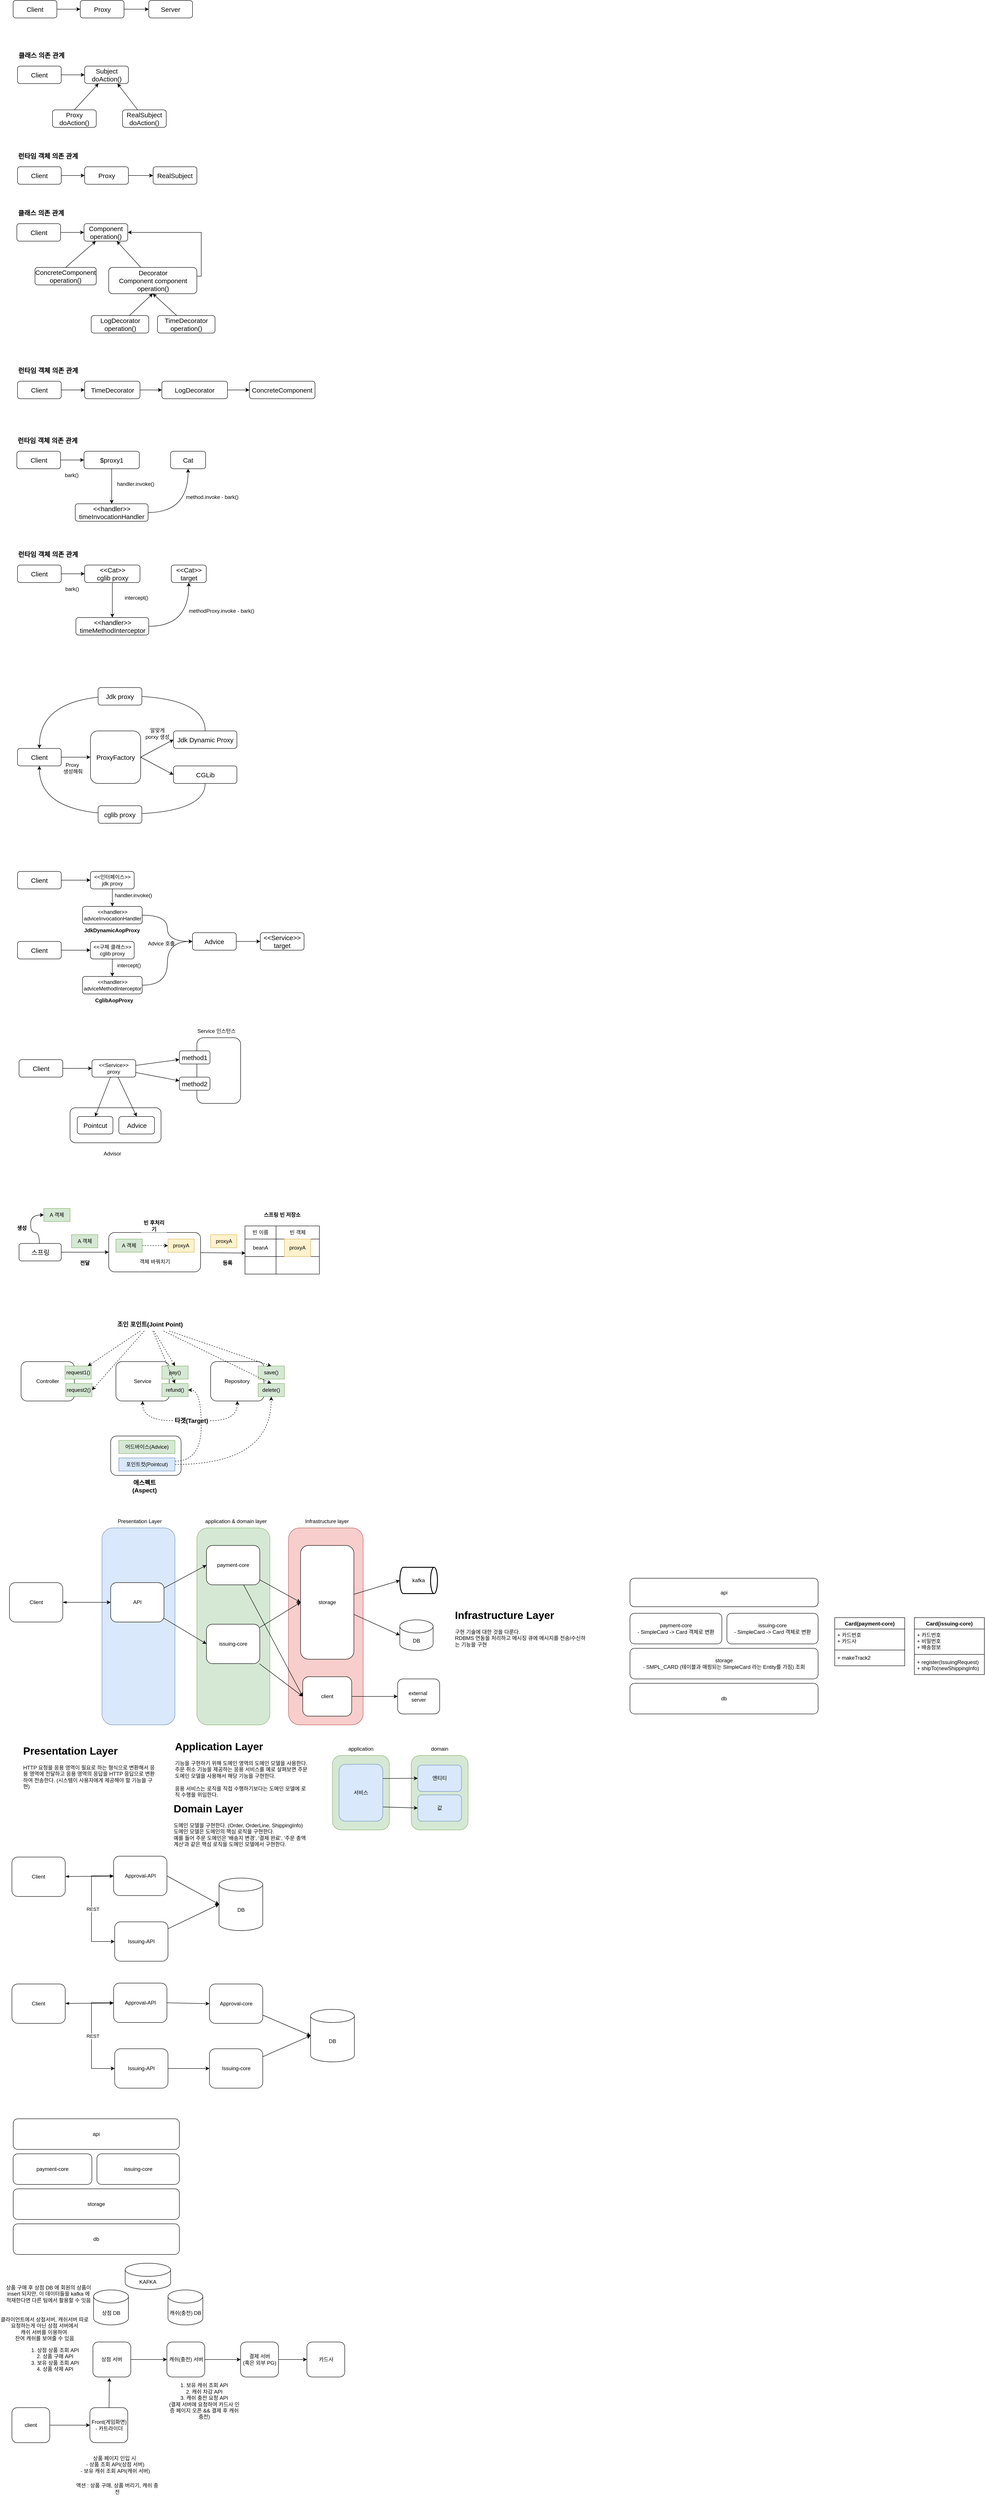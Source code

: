 <mxfile version="20.7.4" type="github">
  <diagram id="C5RBs43oDa-KdzZeNtuy" name="Page-1">
    <mxGraphModel dx="1096" dy="597" grid="1" gridSize="10" guides="1" tooltips="1" connect="1" arrows="1" fold="1" page="1" pageScale="1" pageWidth="827" pageHeight="1169" math="0" shadow="0">
      <root>
        <mxCell id="WIyWlLk6GJQsqaUBKTNV-0" />
        <mxCell id="WIyWlLk6GJQsqaUBKTNV-1" parent="WIyWlLk6GJQsqaUBKTNV-0" />
        <mxCell id="FcuShJZuBO1tvy11bk31-2" value="" style="rounded=1;whiteSpace=wrap;html=1;fillColor=#f8cecc;strokeColor=#b85450;" vertex="1" parent="WIyWlLk6GJQsqaUBKTNV-1">
          <mxGeometry x="659.56" y="3520" width="170.44" height="450" as="geometry" />
        </mxCell>
        <mxCell id="FcuShJZuBO1tvy11bk31-1" value="" style="rounded=1;whiteSpace=wrap;html=1;fillColor=#d5e8d4;strokeColor=#82b366;" vertex="1" parent="WIyWlLk6GJQsqaUBKTNV-1">
          <mxGeometry x="450" y="3520" width="166.87" height="450" as="geometry" />
        </mxCell>
        <mxCell id="FcuShJZuBO1tvy11bk31-0" value="" style="rounded=1;whiteSpace=wrap;html=1;fillColor=#dae8fc;strokeColor=#6c8ebf;" vertex="1" parent="WIyWlLk6GJQsqaUBKTNV-1">
          <mxGeometry x="233.13" y="3520" width="166.87" height="450" as="geometry" />
        </mxCell>
        <mxCell id="3835OeMCajuSgj9HRR2n-3" style="edgeStyle=orthogonalEdgeStyle;rounded=0;orthogonalLoop=1;jettySize=auto;html=1;entryX=0;entryY=0.5;entryDx=0;entryDy=0;fontSize=15;" parent="WIyWlLk6GJQsqaUBKTNV-1" source="3835OeMCajuSgj9HRR2n-0" target="3835OeMCajuSgj9HRR2n-1" edge="1">
          <mxGeometry relative="1" as="geometry" />
        </mxCell>
        <mxCell id="3835OeMCajuSgj9HRR2n-0" value="&lt;font style=&quot;font-size: 15px;&quot;&gt;Client&lt;/font&gt;" style="rounded=1;whiteSpace=wrap;html=1;" parent="WIyWlLk6GJQsqaUBKTNV-1" vertex="1">
          <mxGeometry x="30" y="30" width="100" height="40" as="geometry" />
        </mxCell>
        <mxCell id="3835OeMCajuSgj9HRR2n-5" style="edgeStyle=orthogonalEdgeStyle;rounded=0;orthogonalLoop=1;jettySize=auto;html=1;fontSize=15;" parent="WIyWlLk6GJQsqaUBKTNV-1" source="3835OeMCajuSgj9HRR2n-1" target="3835OeMCajuSgj9HRR2n-2" edge="1">
          <mxGeometry relative="1" as="geometry" />
        </mxCell>
        <mxCell id="3835OeMCajuSgj9HRR2n-1" value="&lt;font style=&quot;font-size: 15px;&quot;&gt;Proxy&lt;/font&gt;" style="rounded=1;whiteSpace=wrap;html=1;" parent="WIyWlLk6GJQsqaUBKTNV-1" vertex="1">
          <mxGeometry x="183.5" y="30" width="100" height="40" as="geometry" />
        </mxCell>
        <mxCell id="3835OeMCajuSgj9HRR2n-2" value="&lt;font style=&quot;font-size: 15px;&quot;&gt;Server&lt;/font&gt;" style="rounded=1;whiteSpace=wrap;html=1;" parent="WIyWlLk6GJQsqaUBKTNV-1" vertex="1">
          <mxGeometry x="340" y="30" width="100" height="40" as="geometry" />
        </mxCell>
        <mxCell id="3835OeMCajuSgj9HRR2n-10" style="edgeStyle=orthogonalEdgeStyle;rounded=0;orthogonalLoop=1;jettySize=auto;html=1;fontSize=15;" parent="WIyWlLk6GJQsqaUBKTNV-1" source="3835OeMCajuSgj9HRR2n-6" target="3835OeMCajuSgj9HRR2n-7" edge="1">
          <mxGeometry relative="1" as="geometry" />
        </mxCell>
        <mxCell id="3835OeMCajuSgj9HRR2n-6" value="&lt;font style=&quot;font-size: 15px;&quot;&gt;Client&lt;/font&gt;" style="rounded=1;whiteSpace=wrap;html=1;" parent="WIyWlLk6GJQsqaUBKTNV-1" vertex="1">
          <mxGeometry x="40" y="180" width="100" height="40" as="geometry" />
        </mxCell>
        <mxCell id="3835OeMCajuSgj9HRR2n-7" value="&lt;font style=&quot;font-size: 15px;&quot;&gt;Subject&lt;br&gt;doAction()&lt;br&gt;&lt;/font&gt;" style="rounded=1;whiteSpace=wrap;html=1;" parent="WIyWlLk6GJQsqaUBKTNV-1" vertex="1">
          <mxGeometry x="193.5" y="180" width="100" height="40" as="geometry" />
        </mxCell>
        <mxCell id="3835OeMCajuSgj9HRR2n-11" style="orthogonalLoop=1;jettySize=auto;html=1;exitX=0.5;exitY=0;exitDx=0;exitDy=0;fontSize=15;strokeColor=default;rounded=0;" parent="WIyWlLk6GJQsqaUBKTNV-1" source="3835OeMCajuSgj9HRR2n-8" target="3835OeMCajuSgj9HRR2n-7" edge="1">
          <mxGeometry relative="1" as="geometry" />
        </mxCell>
        <mxCell id="3835OeMCajuSgj9HRR2n-8" value="&lt;font style=&quot;font-size: 15px;&quot;&gt;Proxy&lt;br&gt;doAction()&lt;br&gt;&lt;/font&gt;" style="rounded=1;whiteSpace=wrap;html=1;" parent="WIyWlLk6GJQsqaUBKTNV-1" vertex="1">
          <mxGeometry x="120" y="280" width="100" height="40" as="geometry" />
        </mxCell>
        <mxCell id="3835OeMCajuSgj9HRR2n-12" style="edgeStyle=none;rounded=0;orthogonalLoop=1;jettySize=auto;html=1;entryX=0.75;entryY=1;entryDx=0;entryDy=0;strokeColor=default;fontSize=15;" parent="WIyWlLk6GJQsqaUBKTNV-1" source="3835OeMCajuSgj9HRR2n-9" target="3835OeMCajuSgj9HRR2n-7" edge="1">
          <mxGeometry relative="1" as="geometry" />
        </mxCell>
        <mxCell id="3835OeMCajuSgj9HRR2n-9" value="&lt;font style=&quot;font-size: 15px;&quot;&gt;RealSubject&lt;br&gt;doAction()&lt;br&gt;&lt;/font&gt;" style="rounded=1;whiteSpace=wrap;html=1;" parent="WIyWlLk6GJQsqaUBKTNV-1" vertex="1">
          <mxGeometry x="280" y="280" width="100" height="40" as="geometry" />
        </mxCell>
        <mxCell id="3835OeMCajuSgj9HRR2n-14" style="edgeStyle=orthogonalEdgeStyle;rounded=0;orthogonalLoop=1;jettySize=auto;html=1;entryX=0;entryY=0.5;entryDx=0;entryDy=0;fontSize=15;" parent="WIyWlLk6GJQsqaUBKTNV-1" source="3835OeMCajuSgj9HRR2n-15" target="3835OeMCajuSgj9HRR2n-17" edge="1">
          <mxGeometry relative="1" as="geometry" />
        </mxCell>
        <mxCell id="3835OeMCajuSgj9HRR2n-15" value="&lt;font style=&quot;font-size: 15px;&quot;&gt;Client&lt;/font&gt;" style="rounded=1;whiteSpace=wrap;html=1;" parent="WIyWlLk6GJQsqaUBKTNV-1" vertex="1">
          <mxGeometry x="40" y="410" width="100" height="40" as="geometry" />
        </mxCell>
        <mxCell id="3835OeMCajuSgj9HRR2n-16" style="edgeStyle=orthogonalEdgeStyle;rounded=0;orthogonalLoop=1;jettySize=auto;html=1;fontSize=15;" parent="WIyWlLk6GJQsqaUBKTNV-1" source="3835OeMCajuSgj9HRR2n-17" target="3835OeMCajuSgj9HRR2n-18" edge="1">
          <mxGeometry relative="1" as="geometry" />
        </mxCell>
        <mxCell id="3835OeMCajuSgj9HRR2n-17" value="&lt;font style=&quot;font-size: 15px;&quot;&gt;Proxy&lt;/font&gt;" style="rounded=1;whiteSpace=wrap;html=1;" parent="WIyWlLk6GJQsqaUBKTNV-1" vertex="1">
          <mxGeometry x="193.5" y="410" width="100" height="40" as="geometry" />
        </mxCell>
        <mxCell id="3835OeMCajuSgj9HRR2n-18" value="&lt;font style=&quot;font-size: 15px;&quot;&gt;RealSubject&lt;/font&gt;" style="rounded=1;whiteSpace=wrap;html=1;" parent="WIyWlLk6GJQsqaUBKTNV-1" vertex="1">
          <mxGeometry x="350" y="410" width="100" height="40" as="geometry" />
        </mxCell>
        <mxCell id="3835OeMCajuSgj9HRR2n-19" value="&lt;b&gt;클래스 의존 관계&lt;/b&gt;" style="text;html=1;strokeColor=none;fillColor=none;align=center;verticalAlign=middle;whiteSpace=wrap;rounded=0;fontSize=15;" parent="WIyWlLk6GJQsqaUBKTNV-1" vertex="1">
          <mxGeometry x="40" y="140" width="110" height="30" as="geometry" />
        </mxCell>
        <mxCell id="3835OeMCajuSgj9HRR2n-20" value="&lt;b&gt;런타임 객체 의존 관계&lt;/b&gt;" style="text;html=1;strokeColor=none;fillColor=none;align=center;verticalAlign=middle;whiteSpace=wrap;rounded=0;fontSize=15;" parent="WIyWlLk6GJQsqaUBKTNV-1" vertex="1">
          <mxGeometry x="40" y="370" width="140" height="30" as="geometry" />
        </mxCell>
        <mxCell id="9MUkiqO2VQU4ABKTeWIf-0" style="edgeStyle=orthogonalEdgeStyle;rounded=0;orthogonalLoop=1;jettySize=auto;html=1;fontSize=15;" parent="WIyWlLk6GJQsqaUBKTNV-1" source="9MUkiqO2VQU4ABKTeWIf-1" target="9MUkiqO2VQU4ABKTeWIf-2" edge="1">
          <mxGeometry relative="1" as="geometry" />
        </mxCell>
        <mxCell id="9MUkiqO2VQU4ABKTeWIf-1" value="&lt;font style=&quot;font-size: 15px;&quot;&gt;Client&lt;/font&gt;" style="rounded=1;whiteSpace=wrap;html=1;" parent="WIyWlLk6GJQsqaUBKTNV-1" vertex="1">
          <mxGeometry x="38.5" y="540" width="100" height="40" as="geometry" />
        </mxCell>
        <mxCell id="9MUkiqO2VQU4ABKTeWIf-2" value="&lt;font style=&quot;font-size: 15px;&quot;&gt;Component&lt;br&gt;operation()&lt;br&gt;&lt;/font&gt;" style="rounded=1;whiteSpace=wrap;html=1;" parent="WIyWlLk6GJQsqaUBKTNV-1" vertex="1">
          <mxGeometry x="192" y="540" width="100" height="40" as="geometry" />
        </mxCell>
        <mxCell id="9MUkiqO2VQU4ABKTeWIf-3" style="orthogonalLoop=1;jettySize=auto;html=1;exitX=0.5;exitY=0;exitDx=0;exitDy=0;fontSize=15;strokeColor=default;rounded=0;" parent="WIyWlLk6GJQsqaUBKTNV-1" source="9MUkiqO2VQU4ABKTeWIf-4" target="9MUkiqO2VQU4ABKTeWIf-2" edge="1">
          <mxGeometry relative="1" as="geometry" />
        </mxCell>
        <mxCell id="9MUkiqO2VQU4ABKTeWIf-4" value="&lt;font style=&quot;font-size: 15px;&quot;&gt;ConcreteComponent&lt;br&gt;operation()&lt;br&gt;&lt;/font&gt;" style="rounded=1;whiteSpace=wrap;html=1;" parent="WIyWlLk6GJQsqaUBKTNV-1" vertex="1">
          <mxGeometry x="80" y="640" width="140" height="40" as="geometry" />
        </mxCell>
        <mxCell id="9MUkiqO2VQU4ABKTeWIf-5" style="edgeStyle=none;rounded=0;orthogonalLoop=1;jettySize=auto;html=1;entryX=0.75;entryY=1;entryDx=0;entryDy=0;strokeColor=default;fontSize=15;" parent="WIyWlLk6GJQsqaUBKTNV-1" source="9MUkiqO2VQU4ABKTeWIf-6" target="9MUkiqO2VQU4ABKTeWIf-2" edge="1">
          <mxGeometry relative="1" as="geometry" />
        </mxCell>
        <mxCell id="9MUkiqO2VQU4ABKTeWIf-22" style="edgeStyle=orthogonalEdgeStyle;rounded=0;orthogonalLoop=1;jettySize=auto;html=1;entryX=1;entryY=0.5;entryDx=0;entryDy=0;" parent="WIyWlLk6GJQsqaUBKTNV-1" source="9MUkiqO2VQU4ABKTeWIf-6" target="9MUkiqO2VQU4ABKTeWIf-2" edge="1">
          <mxGeometry relative="1" as="geometry">
            <Array as="points">
              <mxPoint x="460" y="660" />
              <mxPoint x="460" y="560" />
            </Array>
          </mxGeometry>
        </mxCell>
        <mxCell id="9MUkiqO2VQU4ABKTeWIf-6" value="&lt;font style=&quot;font-size: 15px;&quot;&gt;Decorator&lt;br&gt;Component component&lt;br&gt;operation()&lt;br&gt;&lt;/font&gt;" style="rounded=1;whiteSpace=wrap;html=1;" parent="WIyWlLk6GJQsqaUBKTNV-1" vertex="1">
          <mxGeometry x="248.5" y="640" width="201.5" height="60" as="geometry" />
        </mxCell>
        <mxCell id="9MUkiqO2VQU4ABKTeWIf-7" style="edgeStyle=orthogonalEdgeStyle;rounded=0;orthogonalLoop=1;jettySize=auto;html=1;entryX=0;entryY=0.5;entryDx=0;entryDy=0;fontSize=15;" parent="WIyWlLk6GJQsqaUBKTNV-1" source="9MUkiqO2VQU4ABKTeWIf-8" target="9MUkiqO2VQU4ABKTeWIf-10" edge="1">
          <mxGeometry relative="1" as="geometry" />
        </mxCell>
        <mxCell id="9MUkiqO2VQU4ABKTeWIf-8" value="&lt;font style=&quot;font-size: 15px;&quot;&gt;Client&lt;/font&gt;" style="rounded=1;whiteSpace=wrap;html=1;" parent="WIyWlLk6GJQsqaUBKTNV-1" vertex="1">
          <mxGeometry x="40" y="900" width="100" height="40" as="geometry" />
        </mxCell>
        <mxCell id="9MUkiqO2VQU4ABKTeWIf-9" style="edgeStyle=orthogonalEdgeStyle;rounded=0;orthogonalLoop=1;jettySize=auto;html=1;fontSize=15;" parent="WIyWlLk6GJQsqaUBKTNV-1" source="9MUkiqO2VQU4ABKTeWIf-10" target="9MUkiqO2VQU4ABKTeWIf-11" edge="1">
          <mxGeometry relative="1" as="geometry" />
        </mxCell>
        <mxCell id="9MUkiqO2VQU4ABKTeWIf-10" value="&lt;font style=&quot;font-size: 15px;&quot;&gt;TimeDecorator&lt;/font&gt;" style="rounded=1;whiteSpace=wrap;html=1;" parent="WIyWlLk6GJQsqaUBKTNV-1" vertex="1">
          <mxGeometry x="193.5" y="900" width="126.5" height="40" as="geometry" />
        </mxCell>
        <mxCell id="9MUkiqO2VQU4ABKTeWIf-21" style="edgeStyle=none;rounded=0;orthogonalLoop=1;jettySize=auto;html=1;" parent="WIyWlLk6GJQsqaUBKTNV-1" source="9MUkiqO2VQU4ABKTeWIf-11" target="9MUkiqO2VQU4ABKTeWIf-20" edge="1">
          <mxGeometry relative="1" as="geometry" />
        </mxCell>
        <mxCell id="9MUkiqO2VQU4ABKTeWIf-11" value="&lt;font style=&quot;font-size: 15px;&quot;&gt;LogDecorator&lt;/font&gt;" style="rounded=1;whiteSpace=wrap;html=1;" parent="WIyWlLk6GJQsqaUBKTNV-1" vertex="1">
          <mxGeometry x="370" y="900" width="150" height="40" as="geometry" />
        </mxCell>
        <mxCell id="9MUkiqO2VQU4ABKTeWIf-12" value="&lt;b&gt;클래스 의존 관계&lt;/b&gt;" style="text;html=1;strokeColor=none;fillColor=none;align=center;verticalAlign=middle;whiteSpace=wrap;rounded=0;fontSize=15;" parent="WIyWlLk6GJQsqaUBKTNV-1" vertex="1">
          <mxGeometry x="38.5" y="500" width="110" height="30" as="geometry" />
        </mxCell>
        <mxCell id="9MUkiqO2VQU4ABKTeWIf-13" value="&lt;b&gt;런타임 객체 의존 관계&lt;/b&gt;" style="text;html=1;strokeColor=none;fillColor=none;align=center;verticalAlign=middle;whiteSpace=wrap;rounded=0;fontSize=15;" parent="WIyWlLk6GJQsqaUBKTNV-1" vertex="1">
          <mxGeometry x="40" y="860" width="140" height="30" as="geometry" />
        </mxCell>
        <mxCell id="9MUkiqO2VQU4ABKTeWIf-17" style="rounded=0;orthogonalLoop=1;jettySize=auto;html=1;entryX=0.5;entryY=1;entryDx=0;entryDy=0;" parent="WIyWlLk6GJQsqaUBKTNV-1" source="9MUkiqO2VQU4ABKTeWIf-15" target="9MUkiqO2VQU4ABKTeWIf-6" edge="1">
          <mxGeometry relative="1" as="geometry" />
        </mxCell>
        <mxCell id="9MUkiqO2VQU4ABKTeWIf-15" value="&lt;font style=&quot;font-size: 15px;&quot;&gt;LogDecorator&lt;br&gt;operation()&lt;br&gt;&lt;/font&gt;" style="rounded=1;whiteSpace=wrap;html=1;" parent="WIyWlLk6GJQsqaUBKTNV-1" vertex="1">
          <mxGeometry x="208.5" y="750" width="131.5" height="40" as="geometry" />
        </mxCell>
        <mxCell id="9MUkiqO2VQU4ABKTeWIf-18" style="rounded=0;orthogonalLoop=1;jettySize=auto;html=1;entryX=0.5;entryY=1;entryDx=0;entryDy=0;" parent="WIyWlLk6GJQsqaUBKTNV-1" source="9MUkiqO2VQU4ABKTeWIf-16" target="9MUkiqO2VQU4ABKTeWIf-6" edge="1">
          <mxGeometry relative="1" as="geometry" />
        </mxCell>
        <mxCell id="9MUkiqO2VQU4ABKTeWIf-16" value="&lt;font style=&quot;font-size: 15px;&quot;&gt;TimeDecorator&lt;br&gt;operation()&lt;br&gt;&lt;/font&gt;" style="rounded=1;whiteSpace=wrap;html=1;" parent="WIyWlLk6GJQsqaUBKTNV-1" vertex="1">
          <mxGeometry x="360" y="750" width="131.5" height="40" as="geometry" />
        </mxCell>
        <mxCell id="9MUkiqO2VQU4ABKTeWIf-20" value="&lt;font style=&quot;font-size: 15px;&quot;&gt;ConcreteComponent&lt;/font&gt;" style="rounded=1;whiteSpace=wrap;html=1;" parent="WIyWlLk6GJQsqaUBKTNV-1" vertex="1">
          <mxGeometry x="570" y="900" width="150" height="40" as="geometry" />
        </mxCell>
        <mxCell id="9MUkiqO2VQU4ABKTeWIf-23" style="edgeStyle=orthogonalEdgeStyle;rounded=0;orthogonalLoop=1;jettySize=auto;html=1;entryX=0;entryY=0.5;entryDx=0;entryDy=0;fontSize=15;" parent="WIyWlLk6GJQsqaUBKTNV-1" source="9MUkiqO2VQU4ABKTeWIf-24" target="9MUkiqO2VQU4ABKTeWIf-26" edge="1">
          <mxGeometry relative="1" as="geometry" />
        </mxCell>
        <mxCell id="9MUkiqO2VQU4ABKTeWIf-24" value="&lt;font style=&quot;font-size: 15px;&quot;&gt;Client&lt;/font&gt;" style="rounded=1;whiteSpace=wrap;html=1;" parent="WIyWlLk6GJQsqaUBKTNV-1" vertex="1">
          <mxGeometry x="38.5" y="1060" width="100" height="40" as="geometry" />
        </mxCell>
        <mxCell id="9MUkiqO2VQU4ABKTeWIf-25" style="rounded=0;orthogonalLoop=1;jettySize=auto;html=1;fontSize=15;" parent="WIyWlLk6GJQsqaUBKTNV-1" source="9MUkiqO2VQU4ABKTeWIf-26" target="9MUkiqO2VQU4ABKTeWIf-28" edge="1">
          <mxGeometry relative="1" as="geometry" />
        </mxCell>
        <mxCell id="9MUkiqO2VQU4ABKTeWIf-26" value="&lt;font style=&quot;font-size: 15px;&quot;&gt;$proxy1&lt;/font&gt;" style="rounded=1;whiteSpace=wrap;html=1;" parent="WIyWlLk6GJQsqaUBKTNV-1" vertex="1">
          <mxGeometry x="192" y="1060" width="126.5" height="40" as="geometry" />
        </mxCell>
        <mxCell id="9MUkiqO2VQU4ABKTeWIf-27" style="edgeStyle=orthogonalEdgeStyle;rounded=0;orthogonalLoop=1;jettySize=auto;html=1;curved=1;" parent="WIyWlLk6GJQsqaUBKTNV-1" source="9MUkiqO2VQU4ABKTeWIf-28" target="9MUkiqO2VQU4ABKTeWIf-30" edge="1">
          <mxGeometry relative="1" as="geometry" />
        </mxCell>
        <mxCell id="9MUkiqO2VQU4ABKTeWIf-28" value="&lt;font style=&quot;font-size: 15px;&quot;&gt;&amp;lt;&amp;lt;handler&amp;gt;&amp;gt;&lt;br&gt;timeInvocationHandler&lt;br&gt;&lt;/font&gt;" style="rounded=1;whiteSpace=wrap;html=1;" parent="WIyWlLk6GJQsqaUBKTNV-1" vertex="1">
          <mxGeometry x="172" y="1180" width="166.5" height="40" as="geometry" />
        </mxCell>
        <mxCell id="9MUkiqO2VQU4ABKTeWIf-29" value="&lt;b&gt;런타임 객체 의존 관계&lt;/b&gt;" style="text;html=1;strokeColor=none;fillColor=none;align=center;verticalAlign=middle;whiteSpace=wrap;rounded=0;fontSize=15;" parent="WIyWlLk6GJQsqaUBKTNV-1" vertex="1">
          <mxGeometry x="38.5" y="1020" width="140" height="30" as="geometry" />
        </mxCell>
        <mxCell id="9MUkiqO2VQU4ABKTeWIf-30" value="&lt;font style=&quot;font-size: 15px;&quot;&gt;Cat&lt;/font&gt;" style="rounded=1;whiteSpace=wrap;html=1;" parent="WIyWlLk6GJQsqaUBKTNV-1" vertex="1">
          <mxGeometry x="390" y="1060" width="80" height="40" as="geometry" />
        </mxCell>
        <mxCell id="9MUkiqO2VQU4ABKTeWIf-31" value="bark()" style="text;html=1;strokeColor=none;fillColor=none;align=center;verticalAlign=middle;whiteSpace=wrap;rounded=0;" parent="WIyWlLk6GJQsqaUBKTNV-1" vertex="1">
          <mxGeometry x="133.5" y="1100" width="60" height="30" as="geometry" />
        </mxCell>
        <mxCell id="9MUkiqO2VQU4ABKTeWIf-32" value="handler.invoke()" style="text;html=1;strokeColor=none;fillColor=none;align=center;verticalAlign=middle;whiteSpace=wrap;rounded=0;" parent="WIyWlLk6GJQsqaUBKTNV-1" vertex="1">
          <mxGeometry x="280" y="1120" width="60" height="30" as="geometry" />
        </mxCell>
        <mxCell id="9MUkiqO2VQU4ABKTeWIf-33" value="method.invoke - bark()" style="text;html=1;strokeColor=none;fillColor=none;align=center;verticalAlign=middle;whiteSpace=wrap;rounded=0;" parent="WIyWlLk6GJQsqaUBKTNV-1" vertex="1">
          <mxGeometry x="420" y="1150" width="130" height="30" as="geometry" />
        </mxCell>
        <mxCell id="9MUkiqO2VQU4ABKTeWIf-35" style="edgeStyle=orthogonalEdgeStyle;rounded=0;orthogonalLoop=1;jettySize=auto;html=1;entryX=0;entryY=0.5;entryDx=0;entryDy=0;fontSize=15;" parent="WIyWlLk6GJQsqaUBKTNV-1" source="9MUkiqO2VQU4ABKTeWIf-36" target="9MUkiqO2VQU4ABKTeWIf-38" edge="1">
          <mxGeometry relative="1" as="geometry" />
        </mxCell>
        <mxCell id="9MUkiqO2VQU4ABKTeWIf-36" value="&lt;font style=&quot;font-size: 15px;&quot;&gt;Client&lt;/font&gt;" style="rounded=1;whiteSpace=wrap;html=1;" parent="WIyWlLk6GJQsqaUBKTNV-1" vertex="1">
          <mxGeometry x="40" y="1320" width="100" height="40" as="geometry" />
        </mxCell>
        <mxCell id="9MUkiqO2VQU4ABKTeWIf-37" style="rounded=0;orthogonalLoop=1;jettySize=auto;html=1;fontSize=15;" parent="WIyWlLk6GJQsqaUBKTNV-1" source="9MUkiqO2VQU4ABKTeWIf-38" target="9MUkiqO2VQU4ABKTeWIf-40" edge="1">
          <mxGeometry relative="1" as="geometry" />
        </mxCell>
        <mxCell id="9MUkiqO2VQU4ABKTeWIf-38" value="&lt;font style=&quot;font-size: 15px;&quot;&gt;&amp;lt;&amp;lt;Cat&amp;gt;&amp;gt;&lt;br&gt;cglib proxy&lt;br&gt;&lt;/font&gt;" style="rounded=1;whiteSpace=wrap;html=1;" parent="WIyWlLk6GJQsqaUBKTNV-1" vertex="1">
          <mxGeometry x="193.5" y="1320" width="126.5" height="40" as="geometry" />
        </mxCell>
        <mxCell id="9MUkiqO2VQU4ABKTeWIf-39" style="edgeStyle=orthogonalEdgeStyle;rounded=0;orthogonalLoop=1;jettySize=auto;html=1;curved=1;" parent="WIyWlLk6GJQsqaUBKTNV-1" source="9MUkiqO2VQU4ABKTeWIf-40" target="9MUkiqO2VQU4ABKTeWIf-42" edge="1">
          <mxGeometry relative="1" as="geometry" />
        </mxCell>
        <mxCell id="9MUkiqO2VQU4ABKTeWIf-40" value="&lt;font style=&quot;font-size: 15px;&quot;&gt;&amp;lt;&amp;lt;handler&amp;gt;&amp;gt;&lt;br&gt;timeMethodInterceptor&lt;br&gt;&lt;/font&gt;" style="rounded=1;whiteSpace=wrap;html=1;" parent="WIyWlLk6GJQsqaUBKTNV-1" vertex="1">
          <mxGeometry x="173.5" y="1440" width="166.5" height="40" as="geometry" />
        </mxCell>
        <mxCell id="9MUkiqO2VQU4ABKTeWIf-41" value="&lt;b&gt;런타임 객체 의존 관계&lt;/b&gt;" style="text;html=1;strokeColor=none;fillColor=none;align=center;verticalAlign=middle;whiteSpace=wrap;rounded=0;fontSize=15;" parent="WIyWlLk6GJQsqaUBKTNV-1" vertex="1">
          <mxGeometry x="40" y="1280" width="140" height="30" as="geometry" />
        </mxCell>
        <mxCell id="9MUkiqO2VQU4ABKTeWIf-42" value="&lt;font style=&quot;font-size: 15px;&quot;&gt;&amp;lt;&amp;lt;Cat&amp;gt;&amp;gt;&lt;br&gt;target&lt;br&gt;&lt;/font&gt;" style="rounded=1;whiteSpace=wrap;html=1;" parent="WIyWlLk6GJQsqaUBKTNV-1" vertex="1">
          <mxGeometry x="391.5" y="1320" width="80" height="40" as="geometry" />
        </mxCell>
        <mxCell id="9MUkiqO2VQU4ABKTeWIf-43" value="bark()" style="text;html=1;strokeColor=none;fillColor=none;align=center;verticalAlign=middle;whiteSpace=wrap;rounded=0;" parent="WIyWlLk6GJQsqaUBKTNV-1" vertex="1">
          <mxGeometry x="135" y="1360" width="60" height="30" as="geometry" />
        </mxCell>
        <mxCell id="9MUkiqO2VQU4ABKTeWIf-44" value="intercept()" style="text;html=1;strokeColor=none;fillColor=none;align=center;verticalAlign=middle;whiteSpace=wrap;rounded=0;" parent="WIyWlLk6GJQsqaUBKTNV-1" vertex="1">
          <mxGeometry x="281.5" y="1380" width="60" height="30" as="geometry" />
        </mxCell>
        <mxCell id="9MUkiqO2VQU4ABKTeWIf-45" value="methodProxy.invoke - bark()" style="text;html=1;strokeColor=none;fillColor=none;align=center;verticalAlign=middle;whiteSpace=wrap;rounded=0;" parent="WIyWlLk6GJQsqaUBKTNV-1" vertex="1">
          <mxGeometry x="421.5" y="1410" width="168.5" height="30" as="geometry" />
        </mxCell>
        <mxCell id="9FqzhDOZu8SPJRC__JUW-5" style="edgeStyle=orthogonalEdgeStyle;rounded=0;orthogonalLoop=1;jettySize=auto;html=1;entryX=0;entryY=0.5;entryDx=0;entryDy=0;" parent="WIyWlLk6GJQsqaUBKTNV-1" source="9FqzhDOZu8SPJRC__JUW-0" target="9FqzhDOZu8SPJRC__JUW-1" edge="1">
          <mxGeometry relative="1" as="geometry" />
        </mxCell>
        <mxCell id="9FqzhDOZu8SPJRC__JUW-0" value="&lt;font style=&quot;font-size: 15px;&quot;&gt;Client&lt;/font&gt;" style="rounded=1;whiteSpace=wrap;html=1;" parent="WIyWlLk6GJQsqaUBKTNV-1" vertex="1">
          <mxGeometry x="40" y="1739" width="100" height="40" as="geometry" />
        </mxCell>
        <mxCell id="9FqzhDOZu8SPJRC__JUW-6" style="rounded=0;orthogonalLoop=1;jettySize=auto;html=1;entryX=0;entryY=0.5;entryDx=0;entryDy=0;exitX=1;exitY=0.5;exitDx=0;exitDy=0;" parent="WIyWlLk6GJQsqaUBKTNV-1" source="9FqzhDOZu8SPJRC__JUW-1" target="9FqzhDOZu8SPJRC__JUW-3" edge="1">
          <mxGeometry relative="1" as="geometry" />
        </mxCell>
        <mxCell id="9FqzhDOZu8SPJRC__JUW-7" style="edgeStyle=none;rounded=0;orthogonalLoop=1;jettySize=auto;html=1;entryX=0;entryY=0.5;entryDx=0;entryDy=0;exitX=1;exitY=0.5;exitDx=0;exitDy=0;" parent="WIyWlLk6GJQsqaUBKTNV-1" source="9FqzhDOZu8SPJRC__JUW-1" target="9FqzhDOZu8SPJRC__JUW-4" edge="1">
          <mxGeometry relative="1" as="geometry" />
        </mxCell>
        <mxCell id="9FqzhDOZu8SPJRC__JUW-1" value="&lt;span style=&quot;font-size: 15px;&quot;&gt;ProxyFactory&lt;/span&gt;" style="rounded=1;whiteSpace=wrap;html=1;" parent="WIyWlLk6GJQsqaUBKTNV-1" vertex="1">
          <mxGeometry x="206.75" y="1699" width="114.75" height="120" as="geometry" />
        </mxCell>
        <mxCell id="9FqzhDOZu8SPJRC__JUW-12" style="edgeStyle=orthogonalEdgeStyle;curved=1;rounded=0;orthogonalLoop=1;jettySize=auto;html=1;entryX=0.5;entryY=0;entryDx=0;entryDy=0;" parent="WIyWlLk6GJQsqaUBKTNV-1" source="9FqzhDOZu8SPJRC__JUW-3" target="9FqzhDOZu8SPJRC__JUW-0" edge="1">
          <mxGeometry relative="1" as="geometry">
            <Array as="points">
              <mxPoint x="469.5" y="1619" />
              <mxPoint x="90.5" y="1619" />
            </Array>
          </mxGeometry>
        </mxCell>
        <mxCell id="9FqzhDOZu8SPJRC__JUW-3" value="&lt;span style=&quot;font-size: 15px;&quot;&gt;Jdk Dynamic Proxy&lt;/span&gt;" style="rounded=1;whiteSpace=wrap;html=1;" parent="WIyWlLk6GJQsqaUBKTNV-1" vertex="1">
          <mxGeometry x="396.5" y="1699" width="145" height="40" as="geometry" />
        </mxCell>
        <mxCell id="9FqzhDOZu8SPJRC__JUW-11" style="edgeStyle=orthogonalEdgeStyle;curved=1;rounded=0;orthogonalLoop=1;jettySize=auto;html=1;entryX=0.5;entryY=1;entryDx=0;entryDy=0;" parent="WIyWlLk6GJQsqaUBKTNV-1" source="9FqzhDOZu8SPJRC__JUW-4" target="9FqzhDOZu8SPJRC__JUW-0" edge="1">
          <mxGeometry relative="1" as="geometry">
            <Array as="points">
              <mxPoint x="469.5" y="1889" />
              <mxPoint x="90.5" y="1889" />
            </Array>
          </mxGeometry>
        </mxCell>
        <mxCell id="9FqzhDOZu8SPJRC__JUW-4" value="&lt;font style=&quot;font-size: 15px;&quot;&gt;CGLib&lt;/font&gt;" style="rounded=1;whiteSpace=wrap;html=1;" parent="WIyWlLk6GJQsqaUBKTNV-1" vertex="1">
          <mxGeometry x="396.5" y="1779" width="145" height="40" as="geometry" />
        </mxCell>
        <mxCell id="9FqzhDOZu8SPJRC__JUW-8" value="Proxy&amp;nbsp;&lt;br&gt;생성해줘" style="text;html=1;strokeColor=none;fillColor=none;align=center;verticalAlign=middle;whiteSpace=wrap;rounded=0;" parent="WIyWlLk6GJQsqaUBKTNV-1" vertex="1">
          <mxGeometry x="136.5" y="1769" width="60" height="30" as="geometry" />
        </mxCell>
        <mxCell id="9FqzhDOZu8SPJRC__JUW-13" value="&lt;span style=&quot;font-size: 15px;&quot;&gt;Jdk proxy&lt;/span&gt;" style="rounded=1;whiteSpace=wrap;html=1;" parent="WIyWlLk6GJQsqaUBKTNV-1" vertex="1">
          <mxGeometry x="224.25" y="1600" width="100" height="40" as="geometry" />
        </mxCell>
        <mxCell id="9FqzhDOZu8SPJRC__JUW-14" value="&lt;span style=&quot;font-size: 15px;&quot;&gt;cglib proxy&lt;/span&gt;" style="rounded=1;whiteSpace=wrap;html=1;" parent="WIyWlLk6GJQsqaUBKTNV-1" vertex="1">
          <mxGeometry x="224.25" y="1870" width="100" height="40" as="geometry" />
        </mxCell>
        <mxCell id="9FqzhDOZu8SPJRC__JUW-18" value="알맞게&lt;br&gt;porxy 생성" style="text;html=1;strokeColor=none;fillColor=none;align=center;verticalAlign=middle;whiteSpace=wrap;rounded=0;" parent="WIyWlLk6GJQsqaUBKTNV-1" vertex="1">
          <mxGeometry x="330" y="1690" width="60" height="30" as="geometry" />
        </mxCell>
        <mxCell id="9FqzhDOZu8SPJRC__JUW-30" style="edgeStyle=orthogonalEdgeStyle;curved=1;rounded=0;orthogonalLoop=1;jettySize=auto;html=1;fontSize=12;" parent="WIyWlLk6GJQsqaUBKTNV-1" source="9FqzhDOZu8SPJRC__JUW-20" target="9FqzhDOZu8SPJRC__JUW-22" edge="1">
          <mxGeometry relative="1" as="geometry" />
        </mxCell>
        <mxCell id="9FqzhDOZu8SPJRC__JUW-20" value="&lt;font style=&quot;font-size: 15px;&quot;&gt;Client&lt;/font&gt;" style="rounded=1;whiteSpace=wrap;html=1;" parent="WIyWlLk6GJQsqaUBKTNV-1" vertex="1">
          <mxGeometry x="40" y="2020" width="100" height="40" as="geometry" />
        </mxCell>
        <mxCell id="9FqzhDOZu8SPJRC__JUW-31" style="edgeStyle=orthogonalEdgeStyle;curved=1;rounded=0;orthogonalLoop=1;jettySize=auto;html=1;entryX=0;entryY=0.5;entryDx=0;entryDy=0;fontSize=12;" parent="WIyWlLk6GJQsqaUBKTNV-1" source="9FqzhDOZu8SPJRC__JUW-21" target="9FqzhDOZu8SPJRC__JUW-23" edge="1">
          <mxGeometry relative="1" as="geometry" />
        </mxCell>
        <mxCell id="9FqzhDOZu8SPJRC__JUW-21" value="&lt;font style=&quot;font-size: 15px;&quot;&gt;Client&lt;/font&gt;" style="rounded=1;whiteSpace=wrap;html=1;" parent="WIyWlLk6GJQsqaUBKTNV-1" vertex="1">
          <mxGeometry x="40" y="2180" width="100" height="40" as="geometry" />
        </mxCell>
        <mxCell id="9FqzhDOZu8SPJRC__JUW-32" style="edgeStyle=orthogonalEdgeStyle;curved=1;rounded=0;orthogonalLoop=1;jettySize=auto;html=1;entryX=0.5;entryY=0;entryDx=0;entryDy=0;fontSize=12;" parent="WIyWlLk6GJQsqaUBKTNV-1" source="9FqzhDOZu8SPJRC__JUW-22" target="9FqzhDOZu8SPJRC__JUW-24" edge="1">
          <mxGeometry relative="1" as="geometry" />
        </mxCell>
        <mxCell id="9FqzhDOZu8SPJRC__JUW-22" value="&lt;font style=&quot;font-size: 12px;&quot;&gt;&amp;lt;&amp;lt;인터페이스&amp;gt;&amp;gt;&lt;br&gt;jdk proxy&lt;br&gt;&lt;/font&gt;" style="rounded=1;whiteSpace=wrap;html=1;" parent="WIyWlLk6GJQsqaUBKTNV-1" vertex="1">
          <mxGeometry x="206.75" y="2020" width="100" height="40" as="geometry" />
        </mxCell>
        <mxCell id="9FqzhDOZu8SPJRC__JUW-33" style="edgeStyle=orthogonalEdgeStyle;curved=1;rounded=0;orthogonalLoop=1;jettySize=auto;html=1;entryX=0.5;entryY=0;entryDx=0;entryDy=0;fontSize=12;" parent="WIyWlLk6GJQsqaUBKTNV-1" source="9FqzhDOZu8SPJRC__JUW-23" target="9FqzhDOZu8SPJRC__JUW-26" edge="1">
          <mxGeometry relative="1" as="geometry" />
        </mxCell>
        <mxCell id="9FqzhDOZu8SPJRC__JUW-23" value="&amp;lt;&amp;lt;구체 클래스&amp;gt;&amp;gt;&lt;br&gt;cglib proxy" style="rounded=1;whiteSpace=wrap;html=1;" parent="WIyWlLk6GJQsqaUBKTNV-1" vertex="1">
          <mxGeometry x="206.75" y="2180" width="100" height="40" as="geometry" />
        </mxCell>
        <mxCell id="9FqzhDOZu8SPJRC__JUW-35" style="edgeStyle=orthogonalEdgeStyle;curved=1;rounded=0;orthogonalLoop=1;jettySize=auto;html=1;entryX=0;entryY=0.5;entryDx=0;entryDy=0;fontSize=12;" parent="WIyWlLk6GJQsqaUBKTNV-1" source="9FqzhDOZu8SPJRC__JUW-24" target="9FqzhDOZu8SPJRC__JUW-28" edge="1">
          <mxGeometry relative="1" as="geometry" />
        </mxCell>
        <mxCell id="9FqzhDOZu8SPJRC__JUW-24" value="&lt;font style=&quot;font-size: 12px;&quot;&gt;&amp;lt;&amp;lt;handler&amp;gt;&amp;gt;&lt;br&gt;adviceInvocationHandler&lt;br&gt;&lt;/font&gt;" style="rounded=1;whiteSpace=wrap;html=1;" parent="WIyWlLk6GJQsqaUBKTNV-1" vertex="1">
          <mxGeometry x="188.5" y="2100" width="136.5" height="40" as="geometry" />
        </mxCell>
        <mxCell id="9FqzhDOZu8SPJRC__JUW-34" style="edgeStyle=orthogonalEdgeStyle;curved=1;rounded=0;orthogonalLoop=1;jettySize=auto;html=1;entryX=0;entryY=0.5;entryDx=0;entryDy=0;fontSize=12;" parent="WIyWlLk6GJQsqaUBKTNV-1" source="9FqzhDOZu8SPJRC__JUW-26" target="9FqzhDOZu8SPJRC__JUW-28" edge="1">
          <mxGeometry relative="1" as="geometry" />
        </mxCell>
        <mxCell id="9FqzhDOZu8SPJRC__JUW-26" value="&lt;font style=&quot;font-size: 12px;&quot;&gt;&amp;lt;&amp;lt;handler&amp;gt;&amp;gt;&lt;br&gt;adviceMethodInterceptor&lt;br&gt;&lt;/font&gt;" style="rounded=1;whiteSpace=wrap;html=1;" parent="WIyWlLk6GJQsqaUBKTNV-1" vertex="1">
          <mxGeometry x="188.5" y="2260" width="136.5" height="40" as="geometry" />
        </mxCell>
        <mxCell id="9FqzhDOZu8SPJRC__JUW-36" style="edgeStyle=orthogonalEdgeStyle;curved=1;rounded=0;orthogonalLoop=1;jettySize=auto;html=1;entryX=0;entryY=0.5;entryDx=0;entryDy=0;fontSize=12;" parent="WIyWlLk6GJQsqaUBKTNV-1" source="9FqzhDOZu8SPJRC__JUW-28" target="9FqzhDOZu8SPJRC__JUW-29" edge="1">
          <mxGeometry relative="1" as="geometry" />
        </mxCell>
        <mxCell id="9FqzhDOZu8SPJRC__JUW-28" value="&lt;font style=&quot;font-size: 15px;&quot;&gt;Advice&lt;/font&gt;" style="rounded=1;whiteSpace=wrap;html=1;" parent="WIyWlLk6GJQsqaUBKTNV-1" vertex="1">
          <mxGeometry x="440" y="2160" width="100" height="40" as="geometry" />
        </mxCell>
        <mxCell id="9FqzhDOZu8SPJRC__JUW-29" value="&lt;font style=&quot;font-size: 15px;&quot;&gt;&amp;lt;&amp;lt;Service&amp;gt;&amp;gt;&lt;br&gt;target&lt;/font&gt;" style="rounded=1;whiteSpace=wrap;html=1;" parent="WIyWlLk6GJQsqaUBKTNV-1" vertex="1">
          <mxGeometry x="595" y="2160" width="100" height="40" as="geometry" />
        </mxCell>
        <mxCell id="9FqzhDOZu8SPJRC__JUW-37" value="Advice 호출" style="text;html=1;strokeColor=none;fillColor=none;align=center;verticalAlign=middle;whiteSpace=wrap;rounded=0;" parent="WIyWlLk6GJQsqaUBKTNV-1" vertex="1">
          <mxGeometry x="336.5" y="2170" width="63.5" height="30" as="geometry" />
        </mxCell>
        <mxCell id="9FqzhDOZu8SPJRC__JUW-38" value="handler.invoke()" style="text;html=1;strokeColor=none;fillColor=none;align=center;verticalAlign=middle;whiteSpace=wrap;rounded=0;" parent="WIyWlLk6GJQsqaUBKTNV-1" vertex="1">
          <mxGeometry x="273" y="2060" width="63.5" height="30" as="geometry" />
        </mxCell>
        <mxCell id="9FqzhDOZu8SPJRC__JUW-39" value="intercept()" style="text;html=1;strokeColor=none;fillColor=none;align=center;verticalAlign=middle;whiteSpace=wrap;rounded=0;" parent="WIyWlLk6GJQsqaUBKTNV-1" vertex="1">
          <mxGeometry x="265" y="2220" width="60" height="30" as="geometry" />
        </mxCell>
        <mxCell id="9FqzhDOZu8SPJRC__JUW-41" value="JdkDynamicAopProxy" style="text;html=1;strokeColor=none;fillColor=none;align=center;verticalAlign=middle;whiteSpace=wrap;rounded=0;fontStyle=1" parent="WIyWlLk6GJQsqaUBKTNV-1" vertex="1">
          <mxGeometry x="223.5" y="2140" width="63.5" height="30" as="geometry" />
        </mxCell>
        <mxCell id="9FqzhDOZu8SPJRC__JUW-45" value="CglibAopProxy" style="text;html=1;strokeColor=none;fillColor=none;align=center;verticalAlign=middle;whiteSpace=wrap;rounded=0;fontStyle=1" parent="WIyWlLk6GJQsqaUBKTNV-1" vertex="1">
          <mxGeometry x="228.5" y="2300" width="63.5" height="30" as="geometry" />
        </mxCell>
        <mxCell id="w1B-4VbdZkfajIlE6uOT-3" style="edgeStyle=orthogonalEdgeStyle;rounded=0;orthogonalLoop=1;jettySize=auto;html=1;" parent="WIyWlLk6GJQsqaUBKTNV-1" source="w1B-4VbdZkfajIlE6uOT-0" target="w1B-4VbdZkfajIlE6uOT-1" edge="1">
          <mxGeometry relative="1" as="geometry" />
        </mxCell>
        <mxCell id="w1B-4VbdZkfajIlE6uOT-0" value="&lt;font style=&quot;font-size: 15px;&quot;&gt;Client&lt;/font&gt;" style="rounded=1;whiteSpace=wrap;html=1;" parent="WIyWlLk6GJQsqaUBKTNV-1" vertex="1">
          <mxGeometry x="43.5" y="2450" width="100" height="40" as="geometry" />
        </mxCell>
        <mxCell id="w1B-4VbdZkfajIlE6uOT-12" style="rounded=0;orthogonalLoop=1;jettySize=auto;html=1;" parent="WIyWlLk6GJQsqaUBKTNV-1" source="w1B-4VbdZkfajIlE6uOT-1" target="w1B-4VbdZkfajIlE6uOT-4" edge="1">
          <mxGeometry relative="1" as="geometry" />
        </mxCell>
        <mxCell id="w1B-4VbdZkfajIlE6uOT-13" style="edgeStyle=none;rounded=0;orthogonalLoop=1;jettySize=auto;html=1;" parent="WIyWlLk6GJQsqaUBKTNV-1" source="w1B-4VbdZkfajIlE6uOT-1" target="w1B-4VbdZkfajIlE6uOT-5" edge="1">
          <mxGeometry relative="1" as="geometry" />
        </mxCell>
        <mxCell id="w1B-4VbdZkfajIlE6uOT-1" value="&amp;lt;&amp;lt;Service&amp;gt;&amp;gt;&lt;br&gt;proxy" style="rounded=1;whiteSpace=wrap;html=1;" parent="WIyWlLk6GJQsqaUBKTNV-1" vertex="1">
          <mxGeometry x="210.25" y="2450" width="100" height="40" as="geometry" />
        </mxCell>
        <mxCell id="w1B-4VbdZkfajIlE6uOT-2" value="" style="rounded=1;whiteSpace=wrap;html=1;" parent="WIyWlLk6GJQsqaUBKTNV-1" vertex="1">
          <mxGeometry x="450" y="2400" width="100" height="150" as="geometry" />
        </mxCell>
        <mxCell id="w1B-4VbdZkfajIlE6uOT-4" value="&lt;font style=&quot;font-size: 15px;&quot;&gt;method1&lt;/font&gt;" style="rounded=1;whiteSpace=wrap;html=1;" parent="WIyWlLk6GJQsqaUBKTNV-1" vertex="1">
          <mxGeometry x="410" y="2430" width="70" height="30" as="geometry" />
        </mxCell>
        <mxCell id="w1B-4VbdZkfajIlE6uOT-5" value="&lt;font style=&quot;font-size: 15px;&quot;&gt;method2&lt;/font&gt;" style="rounded=1;whiteSpace=wrap;html=1;" parent="WIyWlLk6GJQsqaUBKTNV-1" vertex="1">
          <mxGeometry x="410" y="2490" width="70" height="30" as="geometry" />
        </mxCell>
        <mxCell id="w1B-4VbdZkfajIlE6uOT-7" value="Service 인스턴스" style="text;html=1;strokeColor=none;fillColor=none;align=center;verticalAlign=middle;whiteSpace=wrap;rounded=0;" parent="WIyWlLk6GJQsqaUBKTNV-1" vertex="1">
          <mxGeometry x="450" y="2370" width="90" height="30" as="geometry" />
        </mxCell>
        <mxCell id="w1B-4VbdZkfajIlE6uOT-8" value="" style="rounded=1;whiteSpace=wrap;html=1;" parent="WIyWlLk6GJQsqaUBKTNV-1" vertex="1">
          <mxGeometry x="160.13" y="2560" width="208" height="80" as="geometry" />
        </mxCell>
        <mxCell id="w1B-4VbdZkfajIlE6uOT-9" value="&lt;span style=&quot;font-size: 15px;&quot;&gt;Pointcut&lt;/span&gt;" style="rounded=1;whiteSpace=wrap;html=1;" parent="WIyWlLk6GJQsqaUBKTNV-1" vertex="1">
          <mxGeometry x="176.63" y="2580" width="81.5" height="40" as="geometry" />
        </mxCell>
        <mxCell id="w1B-4VbdZkfajIlE6uOT-10" value="&lt;font style=&quot;font-size: 15px;&quot;&gt;Advice&lt;/font&gt;" style="rounded=1;whiteSpace=wrap;html=1;" parent="WIyWlLk6GJQsqaUBKTNV-1" vertex="1">
          <mxGeometry x="271.63" y="2580" width="81.5" height="40" as="geometry" />
        </mxCell>
        <mxCell id="w1B-4VbdZkfajIlE6uOT-11" value="Advisor" style="text;html=1;strokeColor=none;fillColor=none;align=center;verticalAlign=middle;whiteSpace=wrap;rounded=0;" parent="WIyWlLk6GJQsqaUBKTNV-1" vertex="1">
          <mxGeometry x="212.38" y="2650" width="90" height="30" as="geometry" />
        </mxCell>
        <mxCell id="w1B-4VbdZkfajIlE6uOT-14" style="edgeStyle=none;rounded=0;orthogonalLoop=1;jettySize=auto;html=1;entryX=0.5;entryY=0;entryDx=0;entryDy=0;" parent="WIyWlLk6GJQsqaUBKTNV-1" source="w1B-4VbdZkfajIlE6uOT-1" target="w1B-4VbdZkfajIlE6uOT-9" edge="1">
          <mxGeometry relative="1" as="geometry" />
        </mxCell>
        <mxCell id="w1B-4VbdZkfajIlE6uOT-15" style="edgeStyle=none;rounded=0;orthogonalLoop=1;jettySize=auto;html=1;entryX=0.5;entryY=0;entryDx=0;entryDy=0;" parent="WIyWlLk6GJQsqaUBKTNV-1" source="w1B-4VbdZkfajIlE6uOT-1" target="w1B-4VbdZkfajIlE6uOT-10" edge="1">
          <mxGeometry relative="1" as="geometry" />
        </mxCell>
        <mxCell id="hNo8vysk8mKGZfrx6gBw-26" style="edgeStyle=orthogonalEdgeStyle;rounded=0;orthogonalLoop=1;jettySize=auto;html=1;entryX=0;entryY=0.5;entryDx=0;entryDy=0;curved=1;" parent="WIyWlLk6GJQsqaUBKTNV-1" source="hNo8vysk8mKGZfrx6gBw-0" target="hNo8vysk8mKGZfrx6gBw-20" edge="1">
          <mxGeometry relative="1" as="geometry">
            <Array as="points">
              <mxPoint x="90" y="2845" />
              <mxPoint x="70" y="2845" />
              <mxPoint x="70" y="2805" />
            </Array>
          </mxGeometry>
        </mxCell>
        <mxCell id="hNo8vysk8mKGZfrx6gBw-27" style="edgeStyle=orthogonalEdgeStyle;curved=1;rounded=0;orthogonalLoop=1;jettySize=auto;html=1;entryX=0;entryY=0.5;entryDx=0;entryDy=0;" parent="WIyWlLk6GJQsqaUBKTNV-1" source="hNo8vysk8mKGZfrx6gBw-0" target="hNo8vysk8mKGZfrx6gBw-1" edge="1">
          <mxGeometry relative="1" as="geometry" />
        </mxCell>
        <mxCell id="hNo8vysk8mKGZfrx6gBw-0" value="&lt;span style=&quot;font-size: 15px;&quot;&gt;스프링&lt;/span&gt;" style="rounded=1;whiteSpace=wrap;html=1;" parent="WIyWlLk6GJQsqaUBKTNV-1" vertex="1">
          <mxGeometry x="43.5" y="2870" width="96.5" height="40" as="geometry" />
        </mxCell>
        <mxCell id="hNo8vysk8mKGZfrx6gBw-29" style="rounded=0;orthogonalLoop=1;jettySize=auto;html=1;entryX=0.006;entryY=0.8;entryDx=0;entryDy=0;entryPerimeter=0;" parent="WIyWlLk6GJQsqaUBKTNV-1" source="hNo8vysk8mKGZfrx6gBw-1" target="hNo8vysk8mKGZfrx6gBw-14" edge="1">
          <mxGeometry relative="1" as="geometry" />
        </mxCell>
        <mxCell id="hNo8vysk8mKGZfrx6gBw-1" value="&lt;br&gt;&lt;br&gt;&lt;br&gt;객체 바꿔치기" style="rounded=1;whiteSpace=wrap;html=1;" parent="WIyWlLk6GJQsqaUBKTNV-1" vertex="1">
          <mxGeometry x="248.5" y="2845" width="210" height="90" as="geometry" />
        </mxCell>
        <mxCell id="hNo8vysk8mKGZfrx6gBw-10" value="" style="shape=table;startSize=0;container=1;collapsible=0;childLayout=tableLayout;" parent="WIyWlLk6GJQsqaUBKTNV-1" vertex="1">
          <mxGeometry x="560" y="2830" width="170" height="110" as="geometry" />
        </mxCell>
        <mxCell id="hNo8vysk8mKGZfrx6gBw-11" value="" style="shape=tableRow;horizontal=0;startSize=0;swimlaneHead=0;swimlaneBody=0;top=0;left=0;bottom=0;right=0;collapsible=0;dropTarget=0;fillColor=none;points=[[0,0.5],[1,0.5]];portConstraint=eastwest;" parent="hNo8vysk8mKGZfrx6gBw-10" vertex="1">
          <mxGeometry width="170" height="30" as="geometry" />
        </mxCell>
        <mxCell id="hNo8vysk8mKGZfrx6gBw-12" value="빈 이름" style="shape=partialRectangle;html=1;whiteSpace=wrap;connectable=0;overflow=hidden;fillColor=none;top=0;left=0;bottom=0;right=0;pointerEvents=1;" parent="hNo8vysk8mKGZfrx6gBw-11" vertex="1">
          <mxGeometry width="71" height="30" as="geometry">
            <mxRectangle width="71" height="30" as="alternateBounds" />
          </mxGeometry>
        </mxCell>
        <mxCell id="hNo8vysk8mKGZfrx6gBw-13" value="빈 객체" style="shape=partialRectangle;html=1;whiteSpace=wrap;connectable=0;overflow=hidden;fillColor=none;top=0;left=0;bottom=0;right=0;pointerEvents=1;" parent="hNo8vysk8mKGZfrx6gBw-11" vertex="1">
          <mxGeometry x="71" width="99" height="30" as="geometry">
            <mxRectangle width="99" height="30" as="alternateBounds" />
          </mxGeometry>
        </mxCell>
        <mxCell id="hNo8vysk8mKGZfrx6gBw-14" value="" style="shape=tableRow;horizontal=0;startSize=0;swimlaneHead=0;swimlaneBody=0;top=0;left=0;bottom=0;right=0;collapsible=0;dropTarget=0;fillColor=none;points=[[0,0.5],[1,0.5]];portConstraint=eastwest;" parent="hNo8vysk8mKGZfrx6gBw-10" vertex="1">
          <mxGeometry y="30" width="170" height="40" as="geometry" />
        </mxCell>
        <mxCell id="hNo8vysk8mKGZfrx6gBw-15" value="beanA" style="shape=partialRectangle;html=1;whiteSpace=wrap;connectable=0;overflow=hidden;fillColor=none;top=0;left=0;bottom=0;right=0;pointerEvents=1;" parent="hNo8vysk8mKGZfrx6gBw-14" vertex="1">
          <mxGeometry width="71" height="40" as="geometry">
            <mxRectangle width="71" height="40" as="alternateBounds" />
          </mxGeometry>
        </mxCell>
        <mxCell id="hNo8vysk8mKGZfrx6gBw-16" value="" style="shape=partialRectangle;html=1;whiteSpace=wrap;connectable=0;overflow=hidden;fillColor=none;top=0;left=0;bottom=0;right=0;pointerEvents=1;" parent="hNo8vysk8mKGZfrx6gBw-14" vertex="1">
          <mxGeometry x="71" width="99" height="40" as="geometry">
            <mxRectangle width="99" height="40" as="alternateBounds" />
          </mxGeometry>
        </mxCell>
        <mxCell id="hNo8vysk8mKGZfrx6gBw-17" value="" style="shape=tableRow;horizontal=0;startSize=0;swimlaneHead=0;swimlaneBody=0;top=0;left=0;bottom=0;right=0;collapsible=0;dropTarget=0;fillColor=none;points=[[0,0.5],[1,0.5]];portConstraint=eastwest;" parent="hNo8vysk8mKGZfrx6gBw-10" vertex="1">
          <mxGeometry y="70" width="170" height="40" as="geometry" />
        </mxCell>
        <mxCell id="hNo8vysk8mKGZfrx6gBw-18" value="" style="shape=partialRectangle;html=1;whiteSpace=wrap;connectable=0;overflow=hidden;fillColor=none;top=0;left=0;bottom=0;right=0;pointerEvents=1;" parent="hNo8vysk8mKGZfrx6gBw-17" vertex="1">
          <mxGeometry width="71" height="40" as="geometry">
            <mxRectangle width="71" height="40" as="alternateBounds" />
          </mxGeometry>
        </mxCell>
        <mxCell id="hNo8vysk8mKGZfrx6gBw-19" value="" style="shape=partialRectangle;html=1;whiteSpace=wrap;connectable=0;overflow=hidden;fillColor=none;top=0;left=0;bottom=0;right=0;pointerEvents=1;" parent="hNo8vysk8mKGZfrx6gBw-17" vertex="1">
          <mxGeometry x="71" width="99" height="40" as="geometry">
            <mxRectangle width="99" height="40" as="alternateBounds" />
          </mxGeometry>
        </mxCell>
        <mxCell id="hNo8vysk8mKGZfrx6gBw-20" value="A 객체" style="rounded=0;whiteSpace=wrap;html=1;fillColor=#d5e8d4;strokeColor=#82b366;" parent="WIyWlLk6GJQsqaUBKTNV-1" vertex="1">
          <mxGeometry x="100.13" y="2790" width="60" height="30" as="geometry" />
        </mxCell>
        <mxCell id="hNo8vysk8mKGZfrx6gBw-21" value="A 객체" style="rounded=0;whiteSpace=wrap;html=1;fillColor=#d5e8d4;strokeColor=#82b366;" parent="WIyWlLk6GJQsqaUBKTNV-1" vertex="1">
          <mxGeometry x="163.5" y="2850" width="60" height="30" as="geometry" />
        </mxCell>
        <mxCell id="hNo8vysk8mKGZfrx6gBw-28" style="edgeStyle=orthogonalEdgeStyle;curved=1;rounded=0;orthogonalLoop=1;jettySize=auto;html=1;entryX=0;entryY=0.5;entryDx=0;entryDy=0;dashed=1;" parent="WIyWlLk6GJQsqaUBKTNV-1" source="hNo8vysk8mKGZfrx6gBw-22" target="hNo8vysk8mKGZfrx6gBw-23" edge="1">
          <mxGeometry relative="1" as="geometry" />
        </mxCell>
        <mxCell id="hNo8vysk8mKGZfrx6gBw-22" value="A 객체" style="rounded=0;whiteSpace=wrap;html=1;fillColor=#d5e8d4;strokeColor=#82b366;" parent="WIyWlLk6GJQsqaUBKTNV-1" vertex="1">
          <mxGeometry x="265" y="2860" width="60" height="30" as="geometry" />
        </mxCell>
        <mxCell id="hNo8vysk8mKGZfrx6gBw-23" value="proxyA" style="rounded=0;whiteSpace=wrap;html=1;fillColor=#fff2cc;strokeColor=#d6b656;" parent="WIyWlLk6GJQsqaUBKTNV-1" vertex="1">
          <mxGeometry x="384" y="2860" width="60" height="30" as="geometry" />
        </mxCell>
        <mxCell id="hNo8vysk8mKGZfrx6gBw-24" value="proxyA" style="rounded=0;whiteSpace=wrap;html=1;fillColor=#fff2cc;strokeColor=#d6b656;" parent="WIyWlLk6GJQsqaUBKTNV-1" vertex="1">
          <mxGeometry x="481.5" y="2850" width="60" height="30" as="geometry" />
        </mxCell>
        <mxCell id="hNo8vysk8mKGZfrx6gBw-25" value="proxyA" style="rounded=0;whiteSpace=wrap;html=1;fillColor=#fff2cc;strokeColor=#d6b656;" parent="WIyWlLk6GJQsqaUBKTNV-1" vertex="1">
          <mxGeometry x="650" y="2860" width="60" height="40" as="geometry" />
        </mxCell>
        <mxCell id="hNo8vysk8mKGZfrx6gBw-30" value="&lt;b&gt;스프링 빈 저장소&lt;/b&gt;" style="text;html=1;align=center;verticalAlign=middle;whiteSpace=wrap;rounded=0;labelBackgroundColor=#FFFFFF;" parent="WIyWlLk6GJQsqaUBKTNV-1" vertex="1">
          <mxGeometry x="595" y="2790" width="100" height="30" as="geometry" />
        </mxCell>
        <mxCell id="hNo8vysk8mKGZfrx6gBw-31" value="빈 후처리기" style="text;html=1;strokeColor=none;fillColor=none;align=center;verticalAlign=middle;whiteSpace=wrap;rounded=0;labelBackgroundColor=#FFFFFF;fontStyle=1" parent="WIyWlLk6GJQsqaUBKTNV-1" vertex="1">
          <mxGeometry x="321.5" y="2815" width="60" height="30" as="geometry" />
        </mxCell>
        <mxCell id="hNo8vysk8mKGZfrx6gBw-33" value="생성" style="text;html=1;strokeColor=none;fillColor=none;align=center;verticalAlign=middle;whiteSpace=wrap;rounded=0;labelBackgroundColor=#FFFFFF;fontStyle=1" parent="WIyWlLk6GJQsqaUBKTNV-1" vertex="1">
          <mxGeometry x="30" y="2820" width="40" height="30" as="geometry" />
        </mxCell>
        <mxCell id="hNo8vysk8mKGZfrx6gBw-34" value="등록" style="text;html=1;strokeColor=none;fillColor=none;align=center;verticalAlign=middle;whiteSpace=wrap;rounded=0;labelBackgroundColor=#FFFFFF;fontStyle=1" parent="WIyWlLk6GJQsqaUBKTNV-1" vertex="1">
          <mxGeometry x="500" y="2900" width="40" height="30" as="geometry" />
        </mxCell>
        <mxCell id="hNo8vysk8mKGZfrx6gBw-35" value="전달" style="text;html=1;strokeColor=none;fillColor=none;align=center;verticalAlign=middle;whiteSpace=wrap;rounded=0;labelBackgroundColor=#FFFFFF;fontStyle=1" parent="WIyWlLk6GJQsqaUBKTNV-1" vertex="1">
          <mxGeometry x="173.5" y="2900" width="40" height="30" as="geometry" />
        </mxCell>
        <mxCell id="kib1pPAa_oMAQBFLZhtd-0" value="Controller" style="rounded=1;whiteSpace=wrap;html=1;" parent="WIyWlLk6GJQsqaUBKTNV-1" vertex="1">
          <mxGeometry x="48.13" y="3140" width="121.87" height="90" as="geometry" />
        </mxCell>
        <mxCell id="kib1pPAa_oMAQBFLZhtd-1" value="Service" style="rounded=1;whiteSpace=wrap;html=1;" parent="WIyWlLk6GJQsqaUBKTNV-1" vertex="1">
          <mxGeometry x="265" y="3140" width="121.87" height="90" as="geometry" />
        </mxCell>
        <mxCell id="kib1pPAa_oMAQBFLZhtd-2" value="Repository" style="rounded=1;whiteSpace=wrap;html=1;" parent="WIyWlLk6GJQsqaUBKTNV-1" vertex="1">
          <mxGeometry x="481.5" y="3140" width="121.87" height="90" as="geometry" />
        </mxCell>
        <mxCell id="kib1pPAa_oMAQBFLZhtd-3" value="request1()" style="rounded=0;whiteSpace=wrap;html=1;fillColor=#d5e8d4;strokeColor=#82b366;" parent="WIyWlLk6GJQsqaUBKTNV-1" vertex="1">
          <mxGeometry x="148.5" y="3150" width="60" height="30" as="geometry" />
        </mxCell>
        <mxCell id="kib1pPAa_oMAQBFLZhtd-4" value="request2()" style="rounded=0;whiteSpace=wrap;html=1;fillColor=#d5e8d4;strokeColor=#82b366;" parent="WIyWlLk6GJQsqaUBKTNV-1" vertex="1">
          <mxGeometry x="150.25" y="3190" width="60" height="30" as="geometry" />
        </mxCell>
        <mxCell id="kib1pPAa_oMAQBFLZhtd-5" value="pay()" style="rounded=0;whiteSpace=wrap;html=1;fillColor=#d5e8d4;strokeColor=#82b366;" parent="WIyWlLk6GJQsqaUBKTNV-1" vertex="1">
          <mxGeometry x="370" y="3150" width="60" height="30" as="geometry" />
        </mxCell>
        <mxCell id="kib1pPAa_oMAQBFLZhtd-6" value="refund()" style="rounded=0;whiteSpace=wrap;html=1;fillColor=#d5e8d4;strokeColor=#82b366;" parent="WIyWlLk6GJQsqaUBKTNV-1" vertex="1">
          <mxGeometry x="370" y="3190" width="60" height="30" as="geometry" />
        </mxCell>
        <mxCell id="kib1pPAa_oMAQBFLZhtd-7" value="save()" style="rounded=0;whiteSpace=wrap;html=1;fillColor=#d5e8d4;strokeColor=#82b366;" parent="WIyWlLk6GJQsqaUBKTNV-1" vertex="1">
          <mxGeometry x="590" y="3150" width="60" height="30" as="geometry" />
        </mxCell>
        <mxCell id="kib1pPAa_oMAQBFLZhtd-8" value="delete()" style="rounded=0;whiteSpace=wrap;html=1;fillColor=#d5e8d4;strokeColor=#82b366;" parent="WIyWlLk6GJQsqaUBKTNV-1" vertex="1">
          <mxGeometry x="590" y="3190" width="60" height="30" as="geometry" />
        </mxCell>
        <mxCell id="kib1pPAa_oMAQBFLZhtd-9" value="" style="rounded=1;whiteSpace=wrap;html=1;" parent="WIyWlLk6GJQsqaUBKTNV-1" vertex="1">
          <mxGeometry x="253" y="3310" width="160.93" height="90" as="geometry" />
        </mxCell>
        <mxCell id="kib1pPAa_oMAQBFLZhtd-10" value="어드바이스(Advice)" style="rounded=0;whiteSpace=wrap;html=1;fillColor=#d5e8d4;strokeColor=#82b366;" parent="WIyWlLk6GJQsqaUBKTNV-1" vertex="1">
          <mxGeometry x="271.63" y="3320" width="128.37" height="30" as="geometry" />
        </mxCell>
        <mxCell id="kib1pPAa_oMAQBFLZhtd-26" style="edgeStyle=orthogonalEdgeStyle;curved=1;rounded=0;orthogonalLoop=1;jettySize=auto;html=1;entryX=0.5;entryY=1;entryDx=0;entryDy=0;dashed=1;strokeColor=default;fontSize=14;" parent="WIyWlLk6GJQsqaUBKTNV-1" source="kib1pPAa_oMAQBFLZhtd-11" target="kib1pPAa_oMAQBFLZhtd-8" edge="1">
          <mxGeometry relative="1" as="geometry" />
        </mxCell>
        <mxCell id="kib1pPAa_oMAQBFLZhtd-27" style="edgeStyle=orthogonalEdgeStyle;curved=1;rounded=0;orthogonalLoop=1;jettySize=auto;html=1;entryX=1;entryY=0.5;entryDx=0;entryDy=0;dashed=1;strokeColor=default;fontSize=14;exitX=1;exitY=0.25;exitDx=0;exitDy=0;" parent="WIyWlLk6GJQsqaUBKTNV-1" source="kib1pPAa_oMAQBFLZhtd-11" target="kib1pPAa_oMAQBFLZhtd-6" edge="1">
          <mxGeometry relative="1" as="geometry">
            <Array as="points">
              <mxPoint x="460" y="3368" />
              <mxPoint x="460" y="3205" />
            </Array>
          </mxGeometry>
        </mxCell>
        <mxCell id="kib1pPAa_oMAQBFLZhtd-11" value="포인트컷(Pointcut)" style="rounded=0;whiteSpace=wrap;html=1;fillColor=#dae8fc;strokeColor=#6c8ebf;" parent="WIyWlLk6GJQsqaUBKTNV-1" vertex="1">
          <mxGeometry x="271.63" y="3360" width="128.37" height="30" as="geometry" />
        </mxCell>
        <mxCell id="kib1pPAa_oMAQBFLZhtd-12" value="&lt;b&gt;&lt;font style=&quot;font-size: 14px;&quot;&gt;애스펙트(Aspect)&lt;/font&gt;&lt;/b&gt;" style="text;html=1;strokeColor=none;fillColor=none;align=center;verticalAlign=middle;whiteSpace=wrap;rounded=0;" parent="WIyWlLk6GJQsqaUBKTNV-1" vertex="1">
          <mxGeometry x="276.73" y="3410" width="106.54" height="30" as="geometry" />
        </mxCell>
        <mxCell id="kib1pPAa_oMAQBFLZhtd-15" style="edgeStyle=orthogonalEdgeStyle;rounded=0;orthogonalLoop=1;jettySize=auto;html=1;fontSize=14;strokeColor=none;" parent="WIyWlLk6GJQsqaUBKTNV-1" source="kib1pPAa_oMAQBFLZhtd-13" target="kib1pPAa_oMAQBFLZhtd-3" edge="1">
          <mxGeometry relative="1" as="geometry" />
        </mxCell>
        <mxCell id="kib1pPAa_oMAQBFLZhtd-16" style="rounded=0;orthogonalLoop=1;jettySize=auto;html=1;strokeColor=default;fontSize=14;dashed=1;" parent="WIyWlLk6GJQsqaUBKTNV-1" source="kib1pPAa_oMAQBFLZhtd-13" target="kib1pPAa_oMAQBFLZhtd-3" edge="1">
          <mxGeometry relative="1" as="geometry" />
        </mxCell>
        <mxCell id="kib1pPAa_oMAQBFLZhtd-17" style="edgeStyle=none;rounded=0;orthogonalLoop=1;jettySize=auto;html=1;entryX=1;entryY=0.5;entryDx=0;entryDy=0;dashed=1;strokeColor=default;fontSize=14;" parent="WIyWlLk6GJQsqaUBKTNV-1" source="kib1pPAa_oMAQBFLZhtd-13" target="kib1pPAa_oMAQBFLZhtd-4" edge="1">
          <mxGeometry relative="1" as="geometry" />
        </mxCell>
        <mxCell id="kib1pPAa_oMAQBFLZhtd-18" style="edgeStyle=none;rounded=0;orthogonalLoop=1;jettySize=auto;html=1;entryX=0.5;entryY=0;entryDx=0;entryDy=0;dashed=1;strokeColor=default;fontSize=14;" parent="WIyWlLk6GJQsqaUBKTNV-1" source="kib1pPAa_oMAQBFLZhtd-13" target="kib1pPAa_oMAQBFLZhtd-5" edge="1">
          <mxGeometry relative="1" as="geometry" />
        </mxCell>
        <mxCell id="kib1pPAa_oMAQBFLZhtd-19" style="edgeStyle=none;rounded=0;orthogonalLoop=1;jettySize=auto;html=1;entryX=0.5;entryY=0;entryDx=0;entryDy=0;dashed=1;strokeColor=default;fontSize=14;" parent="WIyWlLk6GJQsqaUBKTNV-1" source="kib1pPAa_oMAQBFLZhtd-13" target="kib1pPAa_oMAQBFLZhtd-6" edge="1">
          <mxGeometry relative="1" as="geometry" />
        </mxCell>
        <mxCell id="kib1pPAa_oMAQBFLZhtd-20" style="edgeStyle=none;rounded=0;orthogonalLoop=1;jettySize=auto;html=1;entryX=0.5;entryY=0;entryDx=0;entryDy=0;dashed=1;strokeColor=default;fontSize=14;" parent="WIyWlLk6GJQsqaUBKTNV-1" source="kib1pPAa_oMAQBFLZhtd-13" target="kib1pPAa_oMAQBFLZhtd-7" edge="1">
          <mxGeometry relative="1" as="geometry" />
        </mxCell>
        <mxCell id="kib1pPAa_oMAQBFLZhtd-22" style="edgeStyle=none;rounded=0;orthogonalLoop=1;jettySize=auto;html=1;entryX=0.5;entryY=0;entryDx=0;entryDy=0;dashed=1;strokeColor=default;fontSize=14;" parent="WIyWlLk6GJQsqaUBKTNV-1" source="kib1pPAa_oMAQBFLZhtd-13" target="kib1pPAa_oMAQBFLZhtd-8" edge="1">
          <mxGeometry relative="1" as="geometry" />
        </mxCell>
        <mxCell id="kib1pPAa_oMAQBFLZhtd-13" value="&lt;span style=&quot;font-size: 14px;&quot;&gt;&lt;b&gt;조인 포인트(Joint Point)&lt;/b&gt;&lt;/span&gt;" style="text;html=1;strokeColor=none;fillColor=none;align=center;verticalAlign=middle;whiteSpace=wrap;rounded=0;" parent="WIyWlLk6GJQsqaUBKTNV-1" vertex="1">
          <mxGeometry x="253.0" y="3040" width="180.04" height="30" as="geometry" />
        </mxCell>
        <mxCell id="kib1pPAa_oMAQBFLZhtd-23" style="edgeStyle=orthogonalEdgeStyle;rounded=0;orthogonalLoop=1;jettySize=auto;html=1;entryX=0.5;entryY=1;entryDx=0;entryDy=0;dashed=1;strokeColor=default;fontSize=14;exitX=0;exitY=0.5;exitDx=0;exitDy=0;curved=1;" parent="WIyWlLk6GJQsqaUBKTNV-1" source="kib1pPAa_oMAQBFLZhtd-14" target="kib1pPAa_oMAQBFLZhtd-1" edge="1">
          <mxGeometry relative="1" as="geometry" />
        </mxCell>
        <mxCell id="kib1pPAa_oMAQBFLZhtd-24" style="edgeStyle=orthogonalEdgeStyle;rounded=0;orthogonalLoop=1;jettySize=auto;html=1;entryX=0.5;entryY=1;entryDx=0;entryDy=0;dashed=1;strokeColor=default;fontSize=14;curved=1;exitX=1;exitY=0.5;exitDx=0;exitDy=0;" parent="WIyWlLk6GJQsqaUBKTNV-1" source="kib1pPAa_oMAQBFLZhtd-14" target="kib1pPAa_oMAQBFLZhtd-2" edge="1">
          <mxGeometry relative="1" as="geometry" />
        </mxCell>
        <mxCell id="kib1pPAa_oMAQBFLZhtd-14" value="&lt;span style=&quot;font-size: 14px;&quot;&gt;&lt;b&gt;타겟(Target)&lt;/b&gt;&lt;/span&gt;" style="text;html=1;strokeColor=none;fillColor=none;align=center;verticalAlign=middle;whiteSpace=wrap;rounded=0;" parent="WIyWlLk6GJQsqaUBKTNV-1" vertex="1">
          <mxGeometry x="395" y="3260" width="85" height="30" as="geometry" />
        </mxCell>
        <mxCell id="wtc7eU50YFqO_Ci_ob_X-6" value="" style="edgeStyle=none;rounded=0;orthogonalLoop=1;jettySize=auto;html=1;entryX=0;entryY=0.5;entryDx=0;entryDy=0;" parent="WIyWlLk6GJQsqaUBKTNV-1" source="wtc7eU50YFqO_Ci_ob_X-0" target="wtc7eU50YFqO_Ci_ob_X-1" edge="1">
          <mxGeometry relative="1" as="geometry" />
        </mxCell>
        <mxCell id="wtc7eU50YFqO_Ci_ob_X-7" style="edgeStyle=none;rounded=0;orthogonalLoop=1;jettySize=auto;html=1;entryX=0;entryY=0.5;entryDx=0;entryDy=0;" parent="WIyWlLk6GJQsqaUBKTNV-1" source="wtc7eU50YFqO_Ci_ob_X-0" target="wtc7eU50YFqO_Ci_ob_X-2" edge="1">
          <mxGeometry relative="1" as="geometry" />
        </mxCell>
        <mxCell id="wtc7eU50YFqO_Ci_ob_X-0" value="API" style="rounded=1;whiteSpace=wrap;html=1;" parent="WIyWlLk6GJQsqaUBKTNV-1" vertex="1">
          <mxGeometry x="253" y="3645" width="121.87" height="90" as="geometry" />
        </mxCell>
        <mxCell id="wtc7eU50YFqO_Ci_ob_X-8" style="edgeStyle=none;rounded=0;orthogonalLoop=1;jettySize=auto;html=1;entryX=0;entryY=0.5;entryDx=0;entryDy=0;" parent="WIyWlLk6GJQsqaUBKTNV-1" source="wtc7eU50YFqO_Ci_ob_X-1" target="wtc7eU50YFqO_Ci_ob_X-3" edge="1">
          <mxGeometry relative="1" as="geometry" />
        </mxCell>
        <mxCell id="wtc7eU50YFqO_Ci_ob_X-20" style="edgeStyle=none;rounded=0;orthogonalLoop=1;jettySize=auto;html=1;entryX=0;entryY=0.5;entryDx=0;entryDy=0;" parent="WIyWlLk6GJQsqaUBKTNV-1" source="wtc7eU50YFqO_Ci_ob_X-1" target="wtc7eU50YFqO_Ci_ob_X-15" edge="1">
          <mxGeometry relative="1" as="geometry" />
        </mxCell>
        <mxCell id="wtc7eU50YFqO_Ci_ob_X-1" value="payment-core" style="rounded=1;whiteSpace=wrap;html=1;" parent="WIyWlLk6GJQsqaUBKTNV-1" vertex="1">
          <mxGeometry x="471.93" y="3560" width="121.87" height="90" as="geometry" />
        </mxCell>
        <mxCell id="wtc7eU50YFqO_Ci_ob_X-9" style="edgeStyle=none;rounded=0;orthogonalLoop=1;jettySize=auto;html=1;entryX=0;entryY=0.5;entryDx=0;entryDy=0;" parent="WIyWlLk6GJQsqaUBKTNV-1" source="wtc7eU50YFqO_Ci_ob_X-2" target="wtc7eU50YFqO_Ci_ob_X-3" edge="1">
          <mxGeometry relative="1" as="geometry" />
        </mxCell>
        <mxCell id="wtc7eU50YFqO_Ci_ob_X-18" style="edgeStyle=none;rounded=0;orthogonalLoop=1;jettySize=auto;html=1;entryX=0;entryY=0.5;entryDx=0;entryDy=0;" parent="WIyWlLk6GJQsqaUBKTNV-1" source="wtc7eU50YFqO_Ci_ob_X-2" target="wtc7eU50YFqO_Ci_ob_X-15" edge="1">
          <mxGeometry relative="1" as="geometry" />
        </mxCell>
        <mxCell id="wtc7eU50YFqO_Ci_ob_X-2" value="issuing-core" style="rounded=1;whiteSpace=wrap;html=1;" parent="WIyWlLk6GJQsqaUBKTNV-1" vertex="1">
          <mxGeometry x="471.93" y="3740" width="121.87" height="90" as="geometry" />
        </mxCell>
        <mxCell id="wtc7eU50YFqO_Ci_ob_X-10" style="edgeStyle=none;rounded=0;orthogonalLoop=1;jettySize=auto;html=1;entryX=0;entryY=0.5;entryDx=0;entryDy=0;entryPerimeter=0;" parent="WIyWlLk6GJQsqaUBKTNV-1" source="wtc7eU50YFqO_Ci_ob_X-3" target="wtc7eU50YFqO_Ci_ob_X-11" edge="1">
          <mxGeometry relative="1" as="geometry">
            <mxPoint x="898.93" y="3690" as="targetPoint" />
          </mxGeometry>
        </mxCell>
        <mxCell id="FcuShJZuBO1tvy11bk31-60" style="edgeStyle=none;rounded=0;orthogonalLoop=1;jettySize=auto;html=1;entryX=0;entryY=0.5;entryDx=0;entryDy=0;entryPerimeter=0;" edge="1" parent="WIyWlLk6GJQsqaUBKTNV-1" source="wtc7eU50YFqO_Ci_ob_X-3" target="FcuShJZuBO1tvy11bk31-59">
          <mxGeometry relative="1" as="geometry" />
        </mxCell>
        <mxCell id="wtc7eU50YFqO_Ci_ob_X-3" value="storage" style="rounded=1;whiteSpace=wrap;html=1;" parent="WIyWlLk6GJQsqaUBKTNV-1" vertex="1">
          <mxGeometry x="687.06" y="3560" width="121.87" height="260" as="geometry" />
        </mxCell>
        <mxCell id="wtc7eU50YFqO_Ci_ob_X-11" value="DB" style="shape=cylinder3;whiteSpace=wrap;html=1;boundedLbl=1;backgroundOutline=1;size=15;" parent="WIyWlLk6GJQsqaUBKTNV-1" vertex="1">
          <mxGeometry x="913.93" y="3730" width="76.07" height="70" as="geometry" />
        </mxCell>
        <mxCell id="FcuShJZuBO1tvy11bk31-62" style="edgeStyle=none;rounded=0;orthogonalLoop=1;jettySize=auto;html=1;entryX=0;entryY=0.5;entryDx=0;entryDy=0;" edge="1" parent="WIyWlLk6GJQsqaUBKTNV-1" source="wtc7eU50YFqO_Ci_ob_X-15" target="FcuShJZuBO1tvy11bk31-61">
          <mxGeometry relative="1" as="geometry" />
        </mxCell>
        <mxCell id="wtc7eU50YFqO_Ci_ob_X-15" value="client" style="rounded=1;whiteSpace=wrap;html=1;" parent="WIyWlLk6GJQsqaUBKTNV-1" vertex="1">
          <mxGeometry x="692.06" y="3860" width="111.87" height="90" as="geometry" />
        </mxCell>
        <mxCell id="wtc7eU50YFqO_Ci_ob_X-23" style="edgeStyle=none;rounded=0;orthogonalLoop=1;jettySize=auto;html=1;entryX=0;entryY=0.5;entryDx=0;entryDy=0;startArrow=blockThin;startFill=1;" parent="WIyWlLk6GJQsqaUBKTNV-1" source="wtc7eU50YFqO_Ci_ob_X-22" target="wtc7eU50YFqO_Ci_ob_X-0" edge="1">
          <mxGeometry relative="1" as="geometry" />
        </mxCell>
        <mxCell id="wtc7eU50YFqO_Ci_ob_X-22" value="Client" style="rounded=1;whiteSpace=wrap;html=1;" parent="WIyWlLk6GJQsqaUBKTNV-1" vertex="1">
          <mxGeometry x="21.63" y="3645" width="121.87" height="90" as="geometry" />
        </mxCell>
        <mxCell id="wtc7eU50YFqO_Ci_ob_X-29" style="edgeStyle=orthogonalEdgeStyle;rounded=0;orthogonalLoop=1;jettySize=auto;html=1;entryX=0;entryY=0.5;entryDx=0;entryDy=0;startArrow=blockThin;startFill=1;exitX=0;exitY=0.5;exitDx=0;exitDy=0;" parent="WIyWlLk6GJQsqaUBKTNV-1" source="wtc7eU50YFqO_Ci_ob_X-24" target="wtc7eU50YFqO_Ci_ob_X-25" edge="1">
          <mxGeometry relative="1" as="geometry">
            <Array as="points">
              <mxPoint x="209.12" y="4315" />
              <mxPoint x="209.12" y="4465" />
            </Array>
          </mxGeometry>
        </mxCell>
        <mxCell id="wtc7eU50YFqO_Ci_ob_X-31" value="REST" style="edgeLabel;html=1;align=center;verticalAlign=middle;resizable=0;points=[];" parent="wtc7eU50YFqO_Ci_ob_X-29" vertex="1" connectable="0">
          <mxGeometry x="-0.002" y="3" relative="1" as="geometry">
            <mxPoint as="offset" />
          </mxGeometry>
        </mxCell>
        <mxCell id="wtc7eU50YFqO_Ci_ob_X-33" style="rounded=0;orthogonalLoop=1;jettySize=auto;html=1;entryX=0;entryY=0.5;entryDx=0;entryDy=0;entryPerimeter=0;startArrow=none;startFill=0;exitX=1;exitY=0.5;exitDx=0;exitDy=0;" parent="WIyWlLk6GJQsqaUBKTNV-1" source="wtc7eU50YFqO_Ci_ob_X-24" target="wtc7eU50YFqO_Ci_ob_X-32" edge="1">
          <mxGeometry relative="1" as="geometry" />
        </mxCell>
        <mxCell id="wtc7eU50YFqO_Ci_ob_X-24" value="Approval-API" style="rounded=1;whiteSpace=wrap;html=1;" parent="WIyWlLk6GJQsqaUBKTNV-1" vertex="1">
          <mxGeometry x="259.69" y="4270" width="121.87" height="90" as="geometry" />
        </mxCell>
        <mxCell id="wtc7eU50YFqO_Ci_ob_X-35" style="edgeStyle=none;rounded=0;orthogonalLoop=1;jettySize=auto;html=1;entryX=0;entryY=0.5;entryDx=0;entryDy=0;entryPerimeter=0;startArrow=none;startFill=0;" parent="WIyWlLk6GJQsqaUBKTNV-1" source="wtc7eU50YFqO_Ci_ob_X-25" target="wtc7eU50YFqO_Ci_ob_X-32" edge="1">
          <mxGeometry relative="1" as="geometry" />
        </mxCell>
        <mxCell id="wtc7eU50YFqO_Ci_ob_X-25" value="Issuing-API" style="rounded=1;whiteSpace=wrap;html=1;" parent="WIyWlLk6GJQsqaUBKTNV-1" vertex="1">
          <mxGeometry x="262.12" y="4420" width="121.87" height="90" as="geometry" />
        </mxCell>
        <mxCell id="wtc7eU50YFqO_Ci_ob_X-27" style="edgeStyle=none;rounded=0;orthogonalLoop=1;jettySize=auto;html=1;startArrow=blockThin;startFill=1;" parent="WIyWlLk6GJQsqaUBKTNV-1" source="wtc7eU50YFqO_Ci_ob_X-26" target="wtc7eU50YFqO_Ci_ob_X-24" edge="1">
          <mxGeometry relative="1" as="geometry" />
        </mxCell>
        <mxCell id="wtc7eU50YFqO_Ci_ob_X-26" value="Client" style="rounded=1;whiteSpace=wrap;html=1;" parent="WIyWlLk6GJQsqaUBKTNV-1" vertex="1">
          <mxGeometry x="27.25" y="4272" width="121.87" height="90" as="geometry" />
        </mxCell>
        <mxCell id="wtc7eU50YFqO_Ci_ob_X-32" value="DB" style="shape=cylinder3;whiteSpace=wrap;html=1;boundedLbl=1;backgroundOutline=1;size=15;" parent="WIyWlLk6GJQsqaUBKTNV-1" vertex="1">
          <mxGeometry x="500.62" y="4320" width="100" height="120" as="geometry" />
        </mxCell>
        <mxCell id="wtc7eU50YFqO_Ci_ob_X-36" style="edgeStyle=orthogonalEdgeStyle;rounded=0;orthogonalLoop=1;jettySize=auto;html=1;entryX=0;entryY=0.5;entryDx=0;entryDy=0;startArrow=blockThin;startFill=1;exitX=0;exitY=0.5;exitDx=0;exitDy=0;" parent="WIyWlLk6GJQsqaUBKTNV-1" source="wtc7eU50YFqO_Ci_ob_X-39" target="wtc7eU50YFqO_Ci_ob_X-41" edge="1">
          <mxGeometry relative="1" as="geometry">
            <Array as="points">
              <mxPoint x="209.12" y="4605" />
              <mxPoint x="209.12" y="4755" />
            </Array>
          </mxGeometry>
        </mxCell>
        <mxCell id="wtc7eU50YFqO_Ci_ob_X-37" value="REST" style="edgeLabel;html=1;align=center;verticalAlign=middle;resizable=0;points=[];" parent="wtc7eU50YFqO_Ci_ob_X-36" vertex="1" connectable="0">
          <mxGeometry x="-0.002" y="3" relative="1" as="geometry">
            <mxPoint as="offset" />
          </mxGeometry>
        </mxCell>
        <mxCell id="wtc7eU50YFqO_Ci_ob_X-38" style="rounded=0;orthogonalLoop=1;jettySize=auto;html=1;entryX=0;entryY=0.5;entryDx=0;entryDy=0;startArrow=none;startFill=0;exitX=1;exitY=0.5;exitDx=0;exitDy=0;" parent="WIyWlLk6GJQsqaUBKTNV-1" source="wtc7eU50YFqO_Ci_ob_X-39" target="wtc7eU50YFqO_Ci_ob_X-45" edge="1">
          <mxGeometry relative="1" as="geometry">
            <mxPoint x="500.62" y="4670" as="targetPoint" />
          </mxGeometry>
        </mxCell>
        <mxCell id="wtc7eU50YFqO_Ci_ob_X-39" value="Approval-API" style="rounded=1;whiteSpace=wrap;html=1;" parent="WIyWlLk6GJQsqaUBKTNV-1" vertex="1">
          <mxGeometry x="259.69" y="4560" width="121.87" height="90" as="geometry" />
        </mxCell>
        <mxCell id="wtc7eU50YFqO_Ci_ob_X-40" style="edgeStyle=none;rounded=0;orthogonalLoop=1;jettySize=auto;html=1;entryX=0;entryY=0.5;entryDx=0;entryDy=0;startArrow=none;startFill=0;exitX=1;exitY=0.5;exitDx=0;exitDy=0;" parent="WIyWlLk6GJQsqaUBKTNV-1" source="wtc7eU50YFqO_Ci_ob_X-41" target="wtc7eU50YFqO_Ci_ob_X-46" edge="1">
          <mxGeometry relative="1" as="geometry">
            <mxPoint x="500.62" y="4670" as="targetPoint" />
          </mxGeometry>
        </mxCell>
        <mxCell id="wtc7eU50YFqO_Ci_ob_X-41" value="Issuing-API" style="rounded=1;whiteSpace=wrap;html=1;" parent="WIyWlLk6GJQsqaUBKTNV-1" vertex="1">
          <mxGeometry x="262.12" y="4710" width="121.87" height="90" as="geometry" />
        </mxCell>
        <mxCell id="wtc7eU50YFqO_Ci_ob_X-42" style="edgeStyle=none;rounded=0;orthogonalLoop=1;jettySize=auto;html=1;startArrow=blockThin;startFill=1;" parent="WIyWlLk6GJQsqaUBKTNV-1" source="wtc7eU50YFqO_Ci_ob_X-43" target="wtc7eU50YFqO_Ci_ob_X-39" edge="1">
          <mxGeometry relative="1" as="geometry" />
        </mxCell>
        <mxCell id="wtc7eU50YFqO_Ci_ob_X-43" value="Client" style="rounded=1;whiteSpace=wrap;html=1;" parent="WIyWlLk6GJQsqaUBKTNV-1" vertex="1">
          <mxGeometry x="27.25" y="4562" width="121.87" height="90" as="geometry" />
        </mxCell>
        <mxCell id="wtc7eU50YFqO_Ci_ob_X-48" style="edgeStyle=none;rounded=0;orthogonalLoop=1;jettySize=auto;html=1;entryX=0;entryY=0.5;entryDx=0;entryDy=0;entryPerimeter=0;startArrow=none;startFill=0;" parent="WIyWlLk6GJQsqaUBKTNV-1" source="wtc7eU50YFqO_Ci_ob_X-45" target="wtc7eU50YFqO_Ci_ob_X-47" edge="1">
          <mxGeometry relative="1" as="geometry" />
        </mxCell>
        <mxCell id="wtc7eU50YFqO_Ci_ob_X-45" value="Approval-core" style="rounded=1;whiteSpace=wrap;html=1;" parent="WIyWlLk6GJQsqaUBKTNV-1" vertex="1">
          <mxGeometry x="478.75" y="4562" width="121.87" height="90" as="geometry" />
        </mxCell>
        <mxCell id="wtc7eU50YFqO_Ci_ob_X-49" style="edgeStyle=none;rounded=0;orthogonalLoop=1;jettySize=auto;html=1;entryX=0;entryY=0.5;entryDx=0;entryDy=0;entryPerimeter=0;startArrow=none;startFill=0;" parent="WIyWlLk6GJQsqaUBKTNV-1" source="wtc7eU50YFqO_Ci_ob_X-46" target="wtc7eU50YFqO_Ci_ob_X-47" edge="1">
          <mxGeometry relative="1" as="geometry" />
        </mxCell>
        <mxCell id="wtc7eU50YFqO_Ci_ob_X-46" value="Issuing-core" style="rounded=1;whiteSpace=wrap;html=1;" parent="WIyWlLk6GJQsqaUBKTNV-1" vertex="1">
          <mxGeometry x="478.75" y="4710" width="121.87" height="90" as="geometry" />
        </mxCell>
        <mxCell id="wtc7eU50YFqO_Ci_ob_X-47" value="DB" style="shape=cylinder3;whiteSpace=wrap;html=1;boundedLbl=1;backgroundOutline=1;size=15;" parent="WIyWlLk6GJQsqaUBKTNV-1" vertex="1">
          <mxGeometry x="710" y="4620" width="100" height="120" as="geometry" />
        </mxCell>
        <mxCell id="nc2UJkCFCagc0B3zUON8-0" value="payment-core" style="rounded=1;whiteSpace=wrap;html=1;" parent="WIyWlLk6GJQsqaUBKTNV-1" vertex="1">
          <mxGeometry x="30" y="4950" width="180" height="70" as="geometry" />
        </mxCell>
        <mxCell id="nc2UJkCFCagc0B3zUON8-1" value="issuing-core" style="rounded=1;whiteSpace=wrap;html=1;" parent="WIyWlLk6GJQsqaUBKTNV-1" vertex="1">
          <mxGeometry x="221.57" y="4950" width="188.43" height="70" as="geometry" />
        </mxCell>
        <mxCell id="nc2UJkCFCagc0B3zUON8-2" value="storage" style="rounded=1;whiteSpace=wrap;html=1;" parent="WIyWlLk6GJQsqaUBKTNV-1" vertex="1">
          <mxGeometry x="30.25" y="5030" width="379.75" height="70" as="geometry" />
        </mxCell>
        <mxCell id="nc2UJkCFCagc0B3zUON8-3" value="db" style="rounded=1;whiteSpace=wrap;html=1;" parent="WIyWlLk6GJQsqaUBKTNV-1" vertex="1">
          <mxGeometry x="30.25" y="5110" width="379.75" height="70" as="geometry" />
        </mxCell>
        <mxCell id="nc2UJkCFCagc0B3zUON8-4" value="api" style="rounded=1;whiteSpace=wrap;html=1;" parent="WIyWlLk6GJQsqaUBKTNV-1" vertex="1">
          <mxGeometry x="30.25" y="4870" width="379.75" height="70" as="geometry" />
        </mxCell>
        <mxCell id="FcuShJZuBO1tvy11bk31-3" value="Presentation Layer" style="text;html=1;strokeColor=none;fillColor=none;align=center;verticalAlign=middle;whiteSpace=wrap;rounded=0;" vertex="1" parent="WIyWlLk6GJQsqaUBKTNV-1">
          <mxGeometry x="259.69" y="3490" width="118.5" height="30" as="geometry" />
        </mxCell>
        <mxCell id="FcuShJZuBO1tvy11bk31-4" value="application &amp;amp; domain layer" style="text;html=1;strokeColor=none;fillColor=none;align=center;verticalAlign=middle;whiteSpace=wrap;rounded=0;" vertex="1" parent="WIyWlLk6GJQsqaUBKTNV-1">
          <mxGeometry x="459.06" y="3490" width="161.25" height="30" as="geometry" />
        </mxCell>
        <mxCell id="FcuShJZuBO1tvy11bk31-5" value="Infrastructure layer" style="text;html=1;strokeColor=none;fillColor=none;align=center;verticalAlign=middle;whiteSpace=wrap;rounded=0;" vertex="1" parent="WIyWlLk6GJQsqaUBKTNV-1">
          <mxGeometry x="667.37" y="3490" width="161.25" height="30" as="geometry" />
        </mxCell>
        <mxCell id="FcuShJZuBO1tvy11bk31-6" value="&lt;h1&gt;Presentation Layer&lt;/h1&gt;&lt;div&gt;HTTP 요청을 응용 영역이 필요로 하는 형식으로 변환해서 응용 영역에 전달하고 응용 영역의 응답을 HTTP 응답으로 변환하여 전송한다. (시스템이 사용자에게 제공해야 할 기능을 구현)&lt;/div&gt;" style="text;html=1;strokeColor=none;fillColor=none;spacing=5;spacingTop=-20;whiteSpace=wrap;overflow=hidden;rounded=0;" vertex="1" parent="WIyWlLk6GJQsqaUBKTNV-1">
          <mxGeometry x="48.13" y="4010" width="311.87" height="120" as="geometry" />
        </mxCell>
        <mxCell id="FcuShJZuBO1tvy11bk31-8" value="&lt;h1&gt;Application Layer&lt;/h1&gt;&lt;div&gt;기능을 구현하기 위해 도메인 영역의 도메인 모델을 사용한다.&lt;/div&gt;&lt;div&gt;주문 취소 기능을 제공하는 응용 서비스를 예로 살펴보면 주문 도메인 모델을 사용해서 해당 기능을 구현한다.&lt;/div&gt;&lt;div&gt;&lt;br&gt;&lt;/div&gt;&lt;div&gt;응용 서비스는 로직을 직접 수행하기보다는 도메인 모델에 로직 수행을 위임한다.&lt;/div&gt;" style="text;html=1;strokeColor=none;fillColor=none;spacing=5;spacingTop=-20;whiteSpace=wrap;overflow=hidden;rounded=0;" vertex="1" parent="WIyWlLk6GJQsqaUBKTNV-1">
          <mxGeometry x="394.68" y="4000" width="311.87" height="140" as="geometry" />
        </mxCell>
        <mxCell id="FcuShJZuBO1tvy11bk31-9" value="" style="rounded=1;whiteSpace=wrap;html=1;fillColor=#d5e8d4;strokeColor=#82b366;" vertex="1" parent="WIyWlLk6GJQsqaUBKTNV-1">
          <mxGeometry x="760" y="4040" width="130" height="170" as="geometry" />
        </mxCell>
        <mxCell id="FcuShJZuBO1tvy11bk31-10" value="" style="rounded=1;whiteSpace=wrap;html=1;fillColor=#d5e8d4;strokeColor=#82b366;" vertex="1" parent="WIyWlLk6GJQsqaUBKTNV-1">
          <mxGeometry x="940" y="4040" width="130" height="170" as="geometry" />
        </mxCell>
        <mxCell id="FcuShJZuBO1tvy11bk31-17" style="rounded=0;orthogonalLoop=1;jettySize=auto;html=1;entryX=0;entryY=0.5;entryDx=0;entryDy=0;exitX=1;exitY=0.75;exitDx=0;exitDy=0;" edge="1" parent="WIyWlLk6GJQsqaUBKTNV-1" source="FcuShJZuBO1tvy11bk31-11" target="FcuShJZuBO1tvy11bk31-13">
          <mxGeometry relative="1" as="geometry" />
        </mxCell>
        <mxCell id="FcuShJZuBO1tvy11bk31-18" style="edgeStyle=none;rounded=0;orthogonalLoop=1;jettySize=auto;html=1;entryX=0;entryY=0.5;entryDx=0;entryDy=0;exitX=1;exitY=0.25;exitDx=0;exitDy=0;" edge="1" parent="WIyWlLk6GJQsqaUBKTNV-1" source="FcuShJZuBO1tvy11bk31-11" target="FcuShJZuBO1tvy11bk31-12">
          <mxGeometry relative="1" as="geometry" />
        </mxCell>
        <mxCell id="FcuShJZuBO1tvy11bk31-11" value="서비스" style="rounded=1;whiteSpace=wrap;html=1;fillColor=#dae8fc;strokeColor=#6c8ebf;" vertex="1" parent="WIyWlLk6GJQsqaUBKTNV-1">
          <mxGeometry x="775" y="4060" width="100" height="130" as="geometry" />
        </mxCell>
        <mxCell id="FcuShJZuBO1tvy11bk31-12" value="엔티티" style="rounded=1;whiteSpace=wrap;html=1;fillColor=#dae8fc;strokeColor=#6c8ebf;" vertex="1" parent="WIyWlLk6GJQsqaUBKTNV-1">
          <mxGeometry x="955" y="4062" width="100" height="60" as="geometry" />
        </mxCell>
        <mxCell id="FcuShJZuBO1tvy11bk31-13" value="값" style="rounded=1;whiteSpace=wrap;html=1;fillColor=#dae8fc;strokeColor=#6c8ebf;" vertex="1" parent="WIyWlLk6GJQsqaUBKTNV-1">
          <mxGeometry x="955" y="4130" width="100" height="60" as="geometry" />
        </mxCell>
        <mxCell id="FcuShJZuBO1tvy11bk31-14" value="application" style="text;html=1;strokeColor=none;fillColor=none;align=center;verticalAlign=middle;whiteSpace=wrap;rounded=0;" vertex="1" parent="WIyWlLk6GJQsqaUBKTNV-1">
          <mxGeometry x="795.0" y="4010" width="60" height="30" as="geometry" />
        </mxCell>
        <mxCell id="FcuShJZuBO1tvy11bk31-16" value="domain" style="text;html=1;strokeColor=none;fillColor=none;align=center;verticalAlign=middle;whiteSpace=wrap;rounded=0;" vertex="1" parent="WIyWlLk6GJQsqaUBKTNV-1">
          <mxGeometry x="975.0" y="4010" width="60" height="30" as="geometry" />
        </mxCell>
        <mxCell id="FcuShJZuBO1tvy11bk31-19" value="&lt;h1&gt;Domain Layer&lt;/h1&gt;&lt;div&gt;도메인 모델을 구현한다. (Order, OrderLine, ShippingInfo)&lt;/div&gt;&lt;div&gt;도메인 모델은 도메인의 핵심 로직을 구현한다.&amp;nbsp;&lt;/div&gt;&lt;div&gt;예를 들어 주문 도메인은 &#39;배송지 변경&#39;, &#39;결제 완료&#39;, &#39;주문 총액 계산&#39;과 같은 핵심 로직을 도메인 모델에서 구현한다.&lt;/div&gt;" style="text;html=1;strokeColor=none;fillColor=none;spacing=5;spacingTop=-20;whiteSpace=wrap;overflow=hidden;rounded=0;" vertex="1" parent="WIyWlLk6GJQsqaUBKTNV-1">
          <mxGeometry x="391.5" y="4142" width="311.87" height="130" as="geometry" />
        </mxCell>
        <mxCell id="FcuShJZuBO1tvy11bk31-40" style="edgeStyle=none;rounded=0;orthogonalLoop=1;jettySize=auto;html=1;entryX=0;entryY=0.5;entryDx=0;entryDy=0;" edge="1" parent="WIyWlLk6GJQsqaUBKTNV-1" source="FcuShJZuBO1tvy11bk31-32" target="FcuShJZuBO1tvy11bk31-39">
          <mxGeometry relative="1" as="geometry" />
        </mxCell>
        <mxCell id="FcuShJZuBO1tvy11bk31-32" value="client" style="rounded=1;whiteSpace=wrap;html=1;" vertex="1" parent="WIyWlLk6GJQsqaUBKTNV-1">
          <mxGeometry x="27.25" y="5530" width="86.5" height="80" as="geometry" />
        </mxCell>
        <mxCell id="FcuShJZuBO1tvy11bk31-52" value="" style="edgeStyle=none;rounded=0;orthogonalLoop=1;jettySize=auto;html=1;" edge="1" parent="WIyWlLk6GJQsqaUBKTNV-1" source="FcuShJZuBO1tvy11bk31-33" target="FcuShJZuBO1tvy11bk31-34">
          <mxGeometry relative="1" as="geometry" />
        </mxCell>
        <mxCell id="FcuShJZuBO1tvy11bk31-33" value="상점 서버" style="rounded=1;whiteSpace=wrap;html=1;" vertex="1" parent="WIyWlLk6GJQsqaUBKTNV-1">
          <mxGeometry x="212.38" y="5380" width="86.5" height="80" as="geometry" />
        </mxCell>
        <mxCell id="FcuShJZuBO1tvy11bk31-47" style="edgeStyle=none;rounded=0;orthogonalLoop=1;jettySize=auto;html=1;entryX=0;entryY=0.5;entryDx=0;entryDy=0;" edge="1" parent="WIyWlLk6GJQsqaUBKTNV-1" source="FcuShJZuBO1tvy11bk31-34" target="FcuShJZuBO1tvy11bk31-35">
          <mxGeometry relative="1" as="geometry" />
        </mxCell>
        <mxCell id="FcuShJZuBO1tvy11bk31-34" value="캐쉬(충전) 서버" style="rounded=1;whiteSpace=wrap;html=1;" vertex="1" parent="WIyWlLk6GJQsqaUBKTNV-1">
          <mxGeometry x="381.5" y="5380" width="86.5" height="80" as="geometry" />
        </mxCell>
        <mxCell id="FcuShJZuBO1tvy11bk31-46" style="edgeStyle=none;rounded=0;orthogonalLoop=1;jettySize=auto;html=1;entryX=0;entryY=0.5;entryDx=0;entryDy=0;" edge="1" parent="WIyWlLk6GJQsqaUBKTNV-1" source="FcuShJZuBO1tvy11bk31-35" target="FcuShJZuBO1tvy11bk31-38">
          <mxGeometry relative="1" as="geometry" />
        </mxCell>
        <mxCell id="FcuShJZuBO1tvy11bk31-35" value="결제 서버&lt;br&gt;(혹은 외부 PG)" style="rounded=1;whiteSpace=wrap;html=1;" vertex="1" parent="WIyWlLk6GJQsqaUBKTNV-1">
          <mxGeometry x="550" y="5380" width="86.5" height="80" as="geometry" />
        </mxCell>
        <mxCell id="FcuShJZuBO1tvy11bk31-37" value="상점 DB" style="shape=cylinder3;whiteSpace=wrap;html=1;boundedLbl=1;backgroundOutline=1;size=15;" vertex="1" parent="WIyWlLk6GJQsqaUBKTNV-1">
          <mxGeometry x="213.88" y="5261" width="79.62" height="80" as="geometry" />
        </mxCell>
        <mxCell id="FcuShJZuBO1tvy11bk31-38" value="카드사" style="rounded=1;whiteSpace=wrap;html=1;" vertex="1" parent="WIyWlLk6GJQsqaUBKTNV-1">
          <mxGeometry x="701.53" y="5380" width="86.5" height="80" as="geometry" />
        </mxCell>
        <mxCell id="FcuShJZuBO1tvy11bk31-41" style="edgeStyle=none;rounded=0;orthogonalLoop=1;jettySize=auto;html=1;entryX=0.435;entryY=1.025;entryDx=0;entryDy=0;entryPerimeter=0;" edge="1" parent="WIyWlLk6GJQsqaUBKTNV-1" source="FcuShJZuBO1tvy11bk31-39" target="FcuShJZuBO1tvy11bk31-33">
          <mxGeometry relative="1" as="geometry" />
        </mxCell>
        <mxCell id="FcuShJZuBO1tvy11bk31-39" value="Front(게임화면)&lt;br&gt;- 카트라이더" style="rounded=1;whiteSpace=wrap;html=1;" vertex="1" parent="WIyWlLk6GJQsqaUBKTNV-1">
          <mxGeometry x="205.5" y="5530" width="86.5" height="80" as="geometry" />
        </mxCell>
        <mxCell id="FcuShJZuBO1tvy11bk31-45" value="캐쉬(충전) DB" style="shape=cylinder3;whiteSpace=wrap;html=1;boundedLbl=1;backgroundOutline=1;size=15;" vertex="1" parent="WIyWlLk6GJQsqaUBKTNV-1">
          <mxGeometry x="383.99" y="5261" width="79.62" height="80" as="geometry" />
        </mxCell>
        <mxCell id="FcuShJZuBO1tvy11bk31-48" value="1. 상점 상품 조회 API&lt;br&gt;2. 상품 구매 API&lt;br&gt;3. 보유 상품 조회 API&lt;br&gt;4. 상품 삭제 API" style="text;html=1;strokeColor=none;fillColor=none;align=center;verticalAlign=middle;whiteSpace=wrap;rounded=0;" vertex="1" parent="WIyWlLk6GJQsqaUBKTNV-1">
          <mxGeometry x="58.5" y="5390" width="133.5" height="60" as="geometry" />
        </mxCell>
        <mxCell id="FcuShJZuBO1tvy11bk31-51" value="1. 보유 캐쉬 조회 API&lt;br&gt;2. 캐쉬 차감 API&lt;br&gt;3. 캐쉬 충전 요청 API&lt;br&gt;(결제 서버에 요청하여 카드사 인증 페이지 오픈 &amp;amp;&amp;amp; 결제 후 캐쉬 충전)" style="text;html=1;strokeColor=none;fillColor=none;align=center;verticalAlign=middle;whiteSpace=wrap;rounded=0;" vertex="1" parent="WIyWlLk6GJQsqaUBKTNV-1">
          <mxGeometry x="383.99" y="5470" width="166.01" height="90" as="geometry" />
        </mxCell>
        <mxCell id="FcuShJZuBO1tvy11bk31-54" value="상품 페이지 인입 시&amp;nbsp;&lt;br&gt;- 상품 조회 API(상점 서버)&lt;br&gt;- 보유 캐쉬 조회 API(캐쉬 서버)" style="text;html=1;strokeColor=none;fillColor=none;align=center;verticalAlign=middle;whiteSpace=wrap;rounded=0;" vertex="1" parent="WIyWlLk6GJQsqaUBKTNV-1">
          <mxGeometry x="176.63" y="5630" width="173.37" height="60" as="geometry" />
        </mxCell>
        <mxCell id="FcuShJZuBO1tvy11bk31-55" value="액션 : 상품 구매, 상품 버리기, 캐쉬 충전" style="text;html=1;strokeColor=none;fillColor=none;align=center;verticalAlign=middle;whiteSpace=wrap;rounded=0;" vertex="1" parent="WIyWlLk6GJQsqaUBKTNV-1">
          <mxGeometry x="168.13" y="5690" width="200" height="50" as="geometry" />
        </mxCell>
        <mxCell id="FcuShJZuBO1tvy11bk31-56" value="클라이언트에서 상점서버, 캐쉬서버 따로 요청하는게 아닌 상점 서버에서&lt;br&gt;캐쉬 서버를 이용하여&amp;nbsp;&lt;br&gt;잔여 캐쉬를 보여줄 수 있음" style="text;html=1;strokeColor=none;fillColor=none;align=center;verticalAlign=middle;whiteSpace=wrap;rounded=0;" vertex="1" parent="WIyWlLk6GJQsqaUBKTNV-1">
          <mxGeometry y="5320" width="203.5" height="60" as="geometry" />
        </mxCell>
        <mxCell id="FcuShJZuBO1tvy11bk31-57" value="상품 구매 후 상점 DB 에 회원의 상품이 insert 되지만, 이 데이터들을 kafka 에 적재한다면 다른 팀에서 활용할 수 잇음" style="text;html=1;strokeColor=none;fillColor=none;align=center;verticalAlign=middle;whiteSpace=wrap;rounded=0;" vertex="1" parent="WIyWlLk6GJQsqaUBKTNV-1">
          <mxGeometry x="8.88" y="5240" width="203.5" height="60" as="geometry" />
        </mxCell>
        <mxCell id="FcuShJZuBO1tvy11bk31-58" value="KAFKA" style="shape=cylinder3;whiteSpace=wrap;html=1;boundedLbl=1;backgroundOutline=1;size=15;" vertex="1" parent="WIyWlLk6GJQsqaUBKTNV-1">
          <mxGeometry x="286.12" y="5200" width="103.88" height="60" as="geometry" />
        </mxCell>
        <mxCell id="FcuShJZuBO1tvy11bk31-59" value="kafka" style="strokeWidth=2;html=1;shape=mxgraph.flowchart.direct_data;whiteSpace=wrap;" vertex="1" parent="WIyWlLk6GJQsqaUBKTNV-1">
          <mxGeometry x="913.93" y="3610" width="86.07" height="60" as="geometry" />
        </mxCell>
        <mxCell id="FcuShJZuBO1tvy11bk31-61" value="external&amp;nbsp;&lt;br&gt;server" style="rounded=1;whiteSpace=wrap;html=1;" vertex="1" parent="WIyWlLk6GJQsqaUBKTNV-1">
          <mxGeometry x="908.93" y="3865" width="96.07" height="80" as="geometry" />
        </mxCell>
        <mxCell id="FcuShJZuBO1tvy11bk31-63" value="&lt;h1&gt;Infrastructure Layer&lt;/h1&gt;&lt;div&gt;구현 기술에 대한 것을 다룬다.&lt;/div&gt;&lt;div&gt;RDBMS 연동을 처리하고 메시징 큐에 메시지를 전송/수신하는 기능을 구현&lt;/div&gt;" style="text;html=1;strokeColor=none;fillColor=none;spacing=5;spacingTop=-20;whiteSpace=wrap;overflow=hidden;rounded=0;" vertex="1" parent="WIyWlLk6GJQsqaUBKTNV-1">
          <mxGeometry x="1035" y="3700" width="311.87" height="130" as="geometry" />
        </mxCell>
        <mxCell id="FcuShJZuBO1tvy11bk31-64" value="payment-core&lt;br&gt;- SimpleCard -&amp;gt; Card 객체로 변환" style="rounded=1;whiteSpace=wrap;html=1;" vertex="1" parent="WIyWlLk6GJQsqaUBKTNV-1">
          <mxGeometry x="1440" y="3715" width="210" height="70" as="geometry" />
        </mxCell>
        <mxCell id="FcuShJZuBO1tvy11bk31-65" value="issuing-core&lt;br&gt;- SimpleCard -&amp;gt; Card 객체로 변환" style="rounded=1;whiteSpace=wrap;html=1;" vertex="1" parent="WIyWlLk6GJQsqaUBKTNV-1">
          <mxGeometry x="1661.57" y="3715" width="208.43" height="70" as="geometry" />
        </mxCell>
        <mxCell id="FcuShJZuBO1tvy11bk31-66" value="storage&lt;br&gt;- SMPL_CARD (테이블과 매핑되는 SimpleCard 라는 Entity를 가짐) 조회" style="rounded=1;whiteSpace=wrap;html=1;" vertex="1" parent="WIyWlLk6GJQsqaUBKTNV-1">
          <mxGeometry x="1440" y="3795" width="430" height="70" as="geometry" />
        </mxCell>
        <mxCell id="FcuShJZuBO1tvy11bk31-67" value="db" style="rounded=1;whiteSpace=wrap;html=1;" vertex="1" parent="WIyWlLk6GJQsqaUBKTNV-1">
          <mxGeometry x="1440" y="3875" width="430" height="70" as="geometry" />
        </mxCell>
        <mxCell id="FcuShJZuBO1tvy11bk31-68" value="api" style="rounded=1;whiteSpace=wrap;html=1;" vertex="1" parent="WIyWlLk6GJQsqaUBKTNV-1">
          <mxGeometry x="1440" y="3635" width="430" height="65" as="geometry" />
        </mxCell>
        <mxCell id="FcuShJZuBO1tvy11bk31-76" value="Card(payment-core)" style="swimlane;fontStyle=1;align=center;verticalAlign=top;childLayout=stackLayout;horizontal=1;startSize=26;horizontalStack=0;resizeParent=1;resizeParentMax=0;resizeLast=0;collapsible=1;marginBottom=0;" vertex="1" parent="WIyWlLk6GJQsqaUBKTNV-1">
          <mxGeometry x="1908" y="3725" width="160" height="110" as="geometry" />
        </mxCell>
        <mxCell id="FcuShJZuBO1tvy11bk31-77" value="+ 카드번호&#xa;+ 카드사" style="text;strokeColor=none;fillColor=none;align=left;verticalAlign=top;spacingLeft=4;spacingRight=4;overflow=hidden;rotatable=0;points=[[0,0.5],[1,0.5]];portConstraint=eastwest;" vertex="1" parent="FcuShJZuBO1tvy11bk31-76">
          <mxGeometry y="26" width="160" height="44" as="geometry" />
        </mxCell>
        <mxCell id="FcuShJZuBO1tvy11bk31-78" value="" style="line;strokeWidth=1;fillColor=none;align=left;verticalAlign=middle;spacingTop=-1;spacingLeft=3;spacingRight=3;rotatable=0;labelPosition=right;points=[];portConstraint=eastwest;strokeColor=inherit;" vertex="1" parent="FcuShJZuBO1tvy11bk31-76">
          <mxGeometry y="70" width="160" height="8" as="geometry" />
        </mxCell>
        <mxCell id="FcuShJZuBO1tvy11bk31-79" value="+ makeTrack2" style="text;strokeColor=none;fillColor=none;align=left;verticalAlign=top;spacingLeft=4;spacingRight=4;overflow=hidden;rotatable=0;points=[[0,0.5],[1,0.5]];portConstraint=eastwest;" vertex="1" parent="FcuShJZuBO1tvy11bk31-76">
          <mxGeometry y="78" width="160" height="32" as="geometry" />
        </mxCell>
        <mxCell id="FcuShJZuBO1tvy11bk31-80" value="Card(issuing-core)" style="swimlane;fontStyle=1;align=center;verticalAlign=top;childLayout=stackLayout;horizontal=1;startSize=26;horizontalStack=0;resizeParent=1;resizeParentMax=0;resizeLast=0;collapsible=1;marginBottom=0;" vertex="1" parent="WIyWlLk6GJQsqaUBKTNV-1">
          <mxGeometry x="2090" y="3725" width="160" height="130" as="geometry" />
        </mxCell>
        <mxCell id="FcuShJZuBO1tvy11bk31-81" value="+ 카드번호&#xa;+ 비밀번호&#xa;+ 배송정보" style="text;strokeColor=none;fillColor=none;align=left;verticalAlign=top;spacingLeft=4;spacingRight=4;overflow=hidden;rotatable=0;points=[[0,0.5],[1,0.5]];portConstraint=eastwest;" vertex="1" parent="FcuShJZuBO1tvy11bk31-80">
          <mxGeometry y="26" width="160" height="54" as="geometry" />
        </mxCell>
        <mxCell id="FcuShJZuBO1tvy11bk31-82" value="" style="line;strokeWidth=1;fillColor=none;align=left;verticalAlign=middle;spacingTop=-1;spacingLeft=3;spacingRight=3;rotatable=0;labelPosition=right;points=[];portConstraint=eastwest;strokeColor=inherit;" vertex="1" parent="FcuShJZuBO1tvy11bk31-80">
          <mxGeometry y="80" width="160" height="8" as="geometry" />
        </mxCell>
        <mxCell id="FcuShJZuBO1tvy11bk31-83" value="+ register(IssuingRequest)&#xa;+ shipTo(newShippingInfo)" style="text;strokeColor=none;fillColor=none;align=left;verticalAlign=top;spacingLeft=4;spacingRight=4;overflow=hidden;rotatable=0;points=[[0,0.5],[1,0.5]];portConstraint=eastwest;" vertex="1" parent="FcuShJZuBO1tvy11bk31-80">
          <mxGeometry y="88" width="160" height="42" as="geometry" />
        </mxCell>
      </root>
    </mxGraphModel>
  </diagram>
</mxfile>
